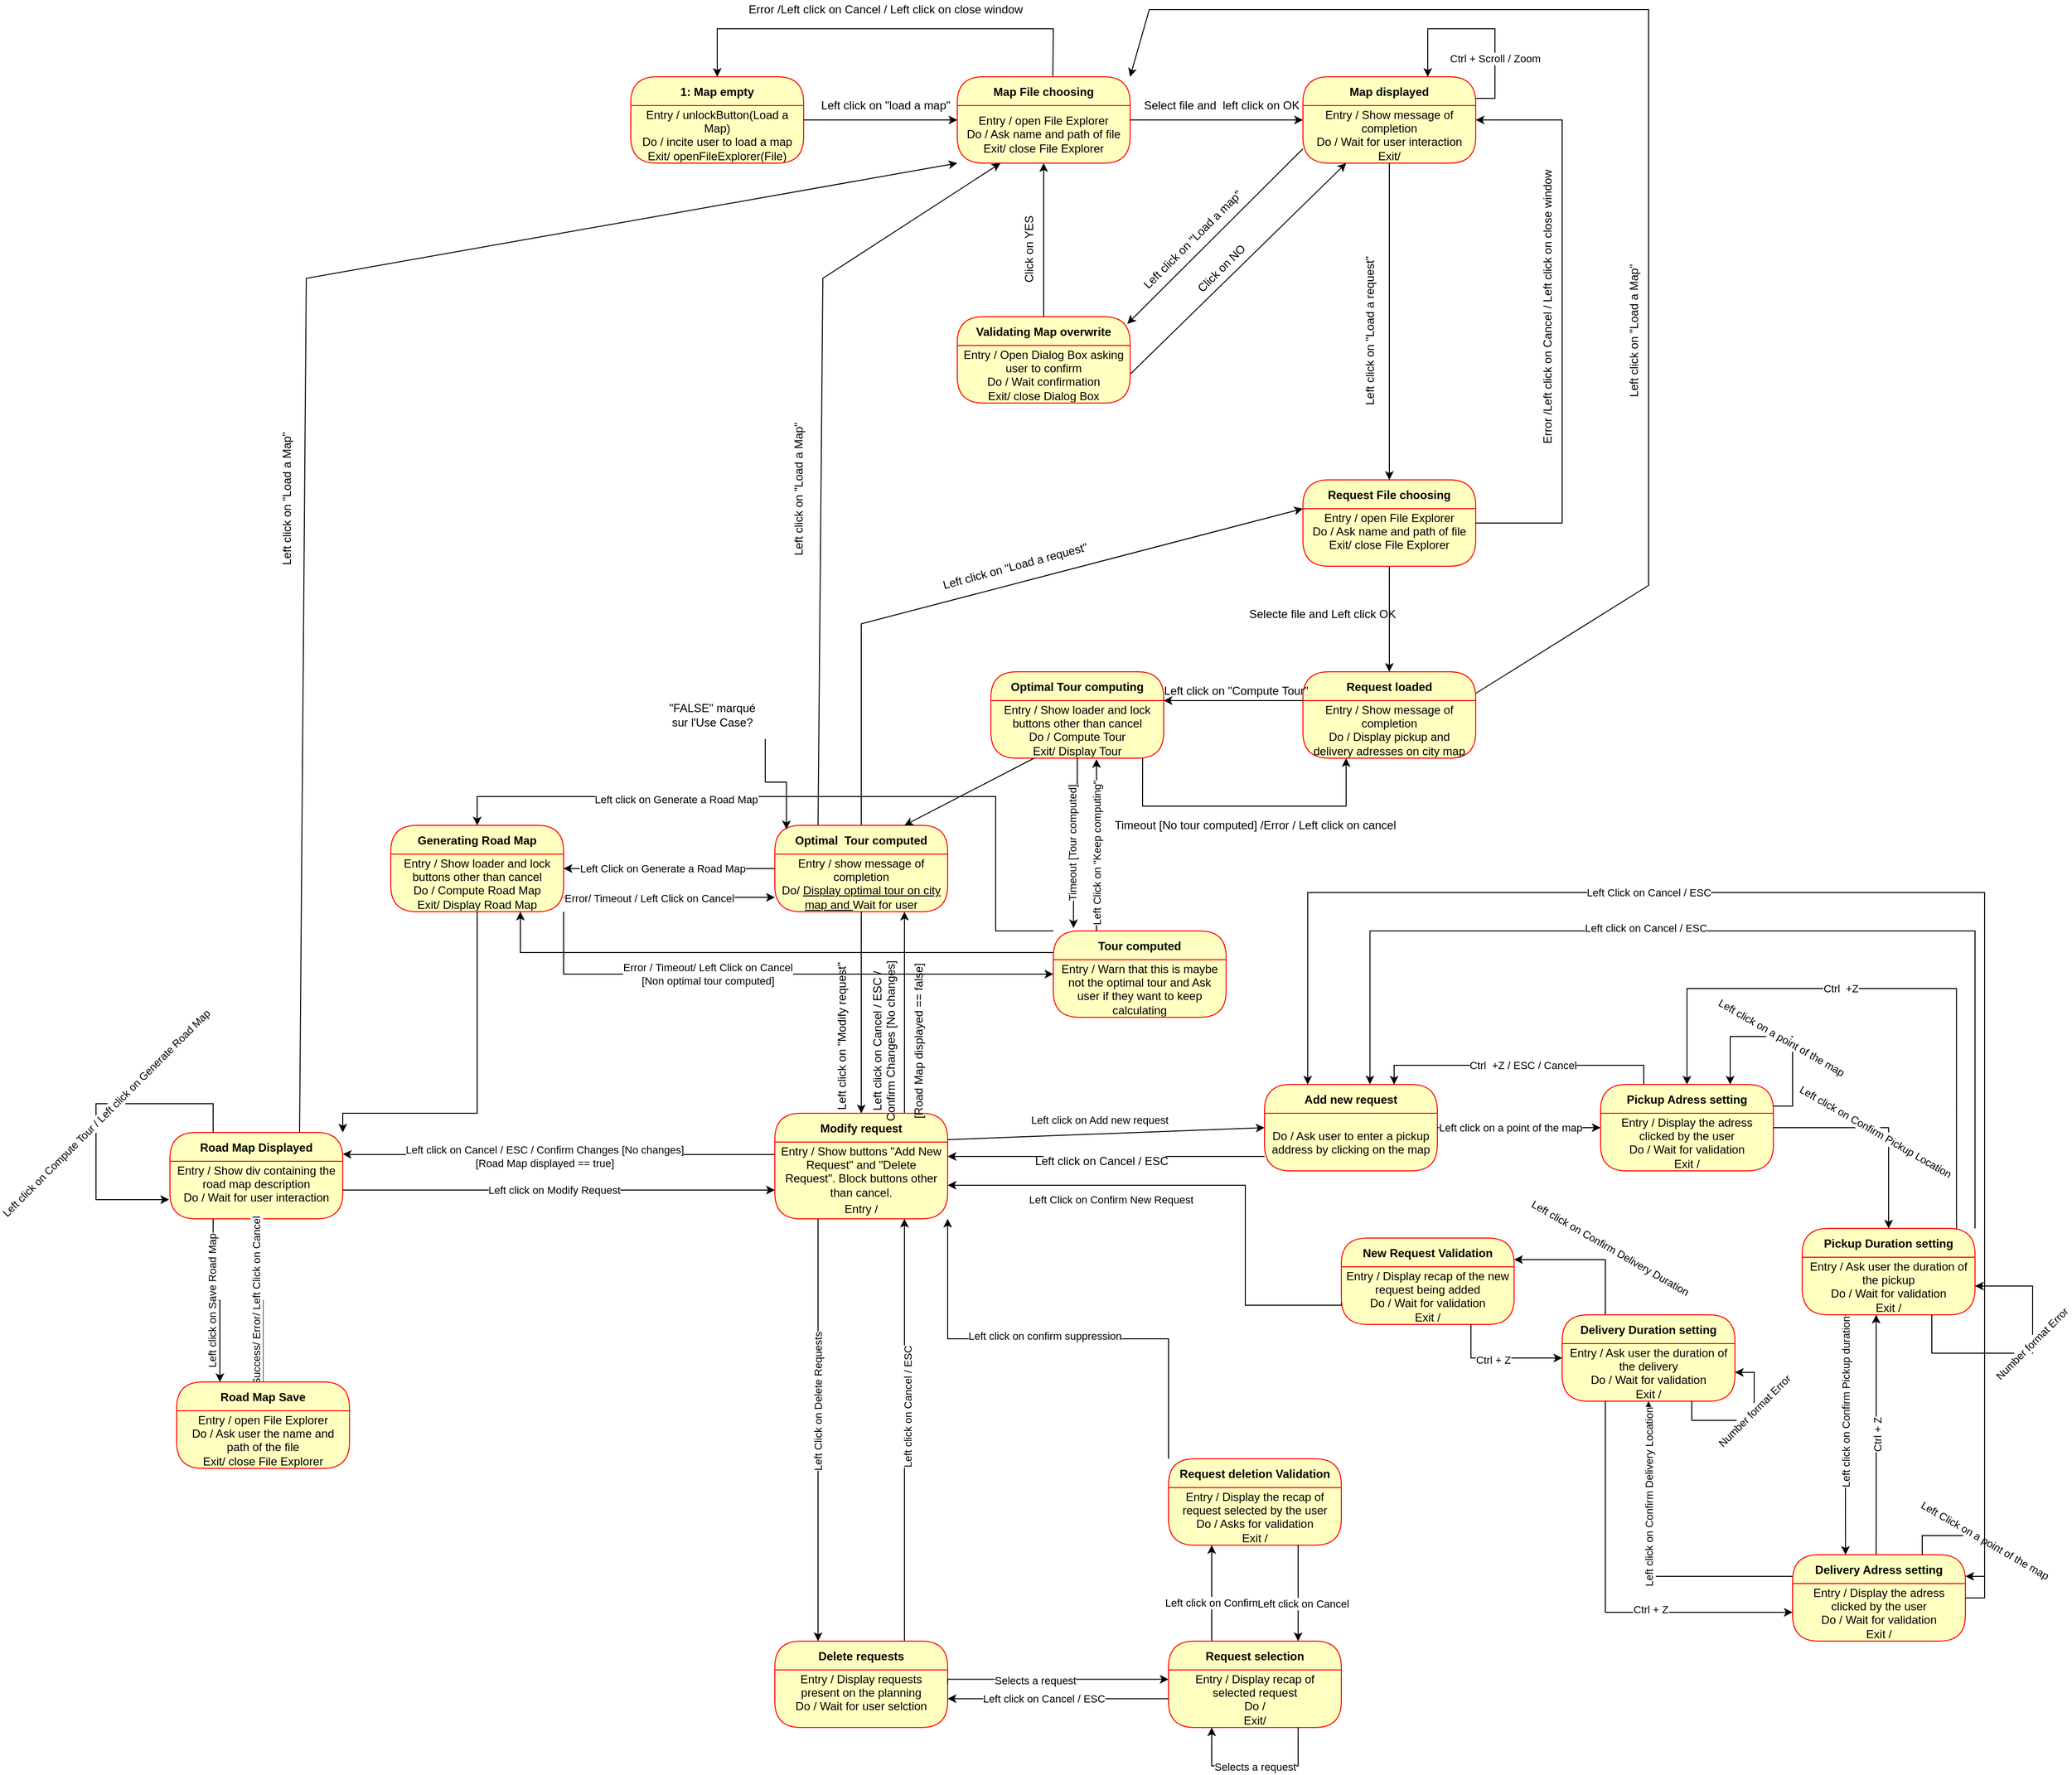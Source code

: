 <mxfile version="15.5.4" type="github">
  <diagram id="4HAEJHKkx17o9lUjrkPe" name="Page-1">
    <mxGraphModel dx="2011" dy="806" grid="1" gridSize="10" guides="1" tooltips="1" connect="1" arrows="1" fold="1" page="1" pageScale="1" pageWidth="827" pageHeight="1169" math="0" shadow="0">
      <root>
        <mxCell id="0" />
        <mxCell id="1" parent="0" />
        <mxCell id="JQ5LjAgzly_YhfliwwbK-14" value="1: Map empty" style="swimlane;fontStyle=1;align=center;verticalAlign=middle;childLayout=stackLayout;horizontal=1;startSize=30;horizontalStack=0;resizeParent=0;resizeLast=1;container=0;fontColor=#000000;collapsible=0;rounded=1;arcSize=30;strokeColor=#ff0000;fillColor=#ffffc0;swimlaneFillColor=#ffffc0;dropTarget=0;" parent="1" vertex="1">
          <mxGeometry x="60" y="110" width="180" height="90" as="geometry" />
        </mxCell>
        <mxCell id="JQ5LjAgzly_YhfliwwbK-15" value="&lt;div&gt;Entry / unlockButton(Load a Map)&lt;br&gt;&lt;/div&gt;&lt;div&gt;Do / incite user to load a map&lt;br&gt;&lt;/div&gt;&lt;div&gt;Exit/ openFileExplorer(File)&lt;/div&gt;&lt;div&gt;&lt;br&gt;&lt;/div&gt;&lt;div&gt;&lt;br&gt;&lt;/div&gt;&lt;div&gt;&lt;br&gt;&lt;/div&gt;" style="text;html=1;strokeColor=none;fillColor=none;align=center;verticalAlign=middle;spacingLeft=4;spacingRight=4;whiteSpace=wrap;overflow=hidden;rotatable=0;fontColor=#000000;" parent="JQ5LjAgzly_YhfliwwbK-14" vertex="1">
          <mxGeometry y="30" width="180" height="60" as="geometry" />
        </mxCell>
        <mxCell id="JQ5LjAgzly_YhfliwwbK-26" value="&lt;div&gt;Entry / unlockButton(Load a Map)&lt;br&gt;&lt;/div&gt;&lt;div&gt;Do / incite user to load a map&lt;br&gt;&lt;/div&gt;&lt;div&gt;Exit/ openFileExplorer()&lt;/div&gt;&lt;div&gt;&lt;br&gt;&lt;/div&gt;&lt;div&gt;&lt;br&gt;&lt;/div&gt;&lt;div&gt;&lt;br&gt;&lt;/div&gt;" style="text;html=1;strokeColor=none;fillColor=none;align=center;verticalAlign=middle;spacingLeft=4;spacingRight=4;whiteSpace=wrap;overflow=hidden;rotatable=0;fontColor=#000000;" parent="JQ5LjAgzly_YhfliwwbK-14" vertex="1">
          <mxGeometry y="90" width="180" as="geometry" />
        </mxCell>
        <mxCell id="JQ5LjAgzly_YhfliwwbK-21" value="Map File choosing" style="swimlane;fontStyle=1;align=center;verticalAlign=middle;childLayout=stackLayout;horizontal=1;startSize=30;horizontalStack=0;resizeParent=0;resizeLast=1;container=0;fontColor=#000000;collapsible=0;rounded=1;arcSize=30;strokeColor=#ff0000;fillColor=#ffffc0;swimlaneFillColor=#ffffc0;dropTarget=0;" parent="1" vertex="1">
          <mxGeometry x="400" y="110" width="180" height="90" as="geometry" />
        </mxCell>
        <mxCell id="JQ5LjAgzly_YhfliwwbK-22" value="&lt;div&gt;Entry / open File Explorer&lt;br&gt;&lt;/div&gt;&lt;div&gt;Do / Ask name and path of file&lt;br&gt;&lt;/div&gt;Exit/ close File Explorer" style="text;html=1;strokeColor=none;fillColor=none;align=center;verticalAlign=middle;spacingLeft=4;spacingRight=4;whiteSpace=wrap;overflow=hidden;rotatable=0;fontColor=#000000;" parent="JQ5LjAgzly_YhfliwwbK-21" vertex="1">
          <mxGeometry y="30" width="180" height="60" as="geometry" />
        </mxCell>
        <mxCell id="JQ5LjAgzly_YhfliwwbK-43" value="&lt;div&gt;Entry /&lt;br&gt;&lt;/div&gt;&lt;div&gt;Do /&lt;/div&gt;&lt;div&gt;Exit/&lt;/div&gt;&lt;div&gt;&lt;br&gt;&lt;/div&gt;&lt;div&gt;&lt;br&gt;&lt;/div&gt;" style="text;html=1;strokeColor=none;fillColor=none;align=center;verticalAlign=middle;spacingLeft=4;spacingRight=4;whiteSpace=wrap;overflow=hidden;rotatable=0;fontColor=#000000;" parent="JQ5LjAgzly_YhfliwwbK-21" vertex="1">
          <mxGeometry y="90" width="180" as="geometry" />
        </mxCell>
        <mxCell id="JQ5LjAgzly_YhfliwwbK-80" style="edgeStyle=none;rounded=0;orthogonalLoop=1;jettySize=auto;html=1;exitX=0;exitY=0.75;exitDx=0;exitDy=0;entryX=0.984;entryY=0.083;entryDx=0;entryDy=0;entryPerimeter=0;" parent="1" source="JQ5LjAgzly_YhfliwwbK-35" target="JQ5LjAgzly_YhfliwwbK-85" edge="1">
          <mxGeometry relative="1" as="geometry">
            <mxPoint x="590" y="280" as="targetPoint" />
            <Array as="points" />
          </mxGeometry>
        </mxCell>
        <mxCell id="JQ5LjAgzly_YhfliwwbK-34" value="Map displayed" style="swimlane;fontStyle=1;align=center;verticalAlign=middle;childLayout=stackLayout;horizontal=1;startSize=30;horizontalStack=0;resizeParent=0;resizeLast=1;container=0;fontColor=#000000;collapsible=0;rounded=1;arcSize=30;strokeColor=#ff0000;fillColor=#ffffc0;swimlaneFillColor=#ffffc0;dropTarget=0;" parent="1" vertex="1">
          <mxGeometry x="760" y="110" width="180" height="90" as="geometry" />
        </mxCell>
        <mxCell id="JQ5LjAgzly_YhfliwwbK-35" value="&lt;div&gt;Entry / Show message of completion&lt;br&gt;&lt;/div&gt;&lt;div&gt;Do / Wait for user interaction&lt;br&gt;&lt;/div&gt;&lt;div&gt;Exit/&lt;/div&gt;&lt;div&gt;&lt;br&gt;&lt;/div&gt;&lt;div&gt;&lt;br&gt;&lt;/div&gt;" style="text;html=1;strokeColor=none;fillColor=none;align=center;verticalAlign=middle;spacingLeft=4;spacingRight=4;whiteSpace=wrap;overflow=hidden;rotatable=0;fontColor=#000000;" parent="JQ5LjAgzly_YhfliwwbK-34" vertex="1">
          <mxGeometry y="30" width="180" height="60" as="geometry" />
        </mxCell>
        <mxCell id="JQ5LjAgzly_YhfliwwbK-36" value="&lt;div&gt;Entry /&lt;br&gt;&lt;/div&gt;&lt;div&gt;Do /&lt;/div&gt;&lt;div&gt;Exit/&lt;/div&gt;&lt;div&gt;&lt;br&gt;&lt;/div&gt;&lt;div&gt;&lt;br&gt;&lt;/div&gt;" style="text;html=1;strokeColor=none;fillColor=none;align=center;verticalAlign=middle;spacingLeft=4;spacingRight=4;whiteSpace=wrap;overflow=hidden;rotatable=0;fontColor=#000000;" parent="JQ5LjAgzly_YhfliwwbK-34" vertex="1">
          <mxGeometry y="90" width="180" as="geometry" />
        </mxCell>
        <mxCell id="JQ5LjAgzly_YhfliwwbK-39" value="" style="endArrow=classic;html=1;rounded=0;exitX=1;exitY=0.25;exitDx=0;exitDy=0;entryX=0;entryY=0.25;entryDx=0;entryDy=0;" parent="1" source="JQ5LjAgzly_YhfliwwbK-15" target="JQ5LjAgzly_YhfliwwbK-22" edge="1">
          <mxGeometry width="50" height="50" relative="1" as="geometry">
            <mxPoint x="420" y="380" as="sourcePoint" />
            <mxPoint x="470" y="330" as="targetPoint" />
          </mxGeometry>
        </mxCell>
        <mxCell id="JQ5LjAgzly_YhfliwwbK-45" value="&lt;div&gt;Left click on &quot;load a map&quot;&lt;/div&gt;" style="text;html=1;align=center;verticalAlign=middle;resizable=0;points=[];autosize=1;strokeColor=none;fillColor=none;" parent="1" vertex="1">
          <mxGeometry x="260" y="130" width="130" height="20" as="geometry" />
        </mxCell>
        <mxCell id="JQ5LjAgzly_YhfliwwbK-113" style="edgeStyle=none;rounded=0;orthogonalLoop=1;jettySize=auto;html=1;exitX=1;exitY=0.25;exitDx=0;exitDy=0;entryX=1;entryY=0;entryDx=0;entryDy=0;" parent="1" source="JQ5LjAgzly_YhfliwwbK-46" target="JQ5LjAgzly_YhfliwwbK-21" edge="1">
          <mxGeometry relative="1" as="geometry">
            <mxPoint x="1320" y="480" as="targetPoint" />
            <Array as="points">
              <mxPoint x="1120" y="640" />
              <mxPoint x="1120" y="40" />
              <mxPoint x="600" y="40" />
            </Array>
          </mxGeometry>
        </mxCell>
        <mxCell id="JQ5LjAgzly_YhfliwwbK-46" value="Request loaded" style="swimlane;fontStyle=1;align=center;verticalAlign=middle;childLayout=stackLayout;horizontal=1;startSize=30;horizontalStack=0;resizeParent=0;resizeLast=1;container=0;fontColor=#000000;collapsible=0;rounded=1;arcSize=30;strokeColor=#ff0000;fillColor=#ffffc0;swimlaneFillColor=#ffffc0;dropTarget=0;" parent="1" vertex="1">
          <mxGeometry x="760" y="730" width="180" height="90" as="geometry" />
        </mxCell>
        <mxCell id="JQ5LjAgzly_YhfliwwbK-47" value="&lt;div&gt;Entry / Show message of completion&lt;br&gt;&lt;/div&gt;&lt;div&gt;Do / Display pickup and delivery adresses on city map and wait for user interaction&lt;br&gt;&lt;/div&gt;&lt;div&gt;Exit/&lt;/div&gt;&lt;div&gt;&lt;br&gt;&lt;/div&gt;&lt;div&gt;&lt;br&gt;&lt;/div&gt;" style="text;html=1;strokeColor=none;fillColor=none;align=center;verticalAlign=middle;spacingLeft=4;spacingRight=4;whiteSpace=wrap;overflow=hidden;rotatable=0;fontColor=#000000;" parent="JQ5LjAgzly_YhfliwwbK-46" vertex="1">
          <mxGeometry y="30" width="180" height="60" as="geometry" />
        </mxCell>
        <mxCell id="JQ5LjAgzly_YhfliwwbK-96" value="&lt;div&gt;Entry /&lt;br&gt;&lt;/div&gt;&lt;div&gt;Do /&lt;/div&gt;&lt;div&gt;Exit/&lt;/div&gt;&lt;div&gt;&lt;br&gt;&lt;/div&gt;&lt;div&gt;&lt;br&gt;&lt;/div&gt;" style="text;html=1;strokeColor=none;fillColor=none;align=center;verticalAlign=middle;spacingLeft=4;spacingRight=4;whiteSpace=wrap;overflow=hidden;rotatable=0;fontColor=#000000;" parent="JQ5LjAgzly_YhfliwwbK-46" vertex="1">
          <mxGeometry y="90" width="180" as="geometry" />
        </mxCell>
        <mxCell id="JQ5LjAgzly_YhfliwwbK-55" style="edgeStyle=none;rounded=0;orthogonalLoop=1;jettySize=auto;html=1;exitX=0;exitY=0;exitDx=0;exitDy=0;entryX=0.5;entryY=0;entryDx=0;entryDy=0;" parent="1" source="JQ5LjAgzly_YhfliwwbK-51" target="JQ5LjAgzly_YhfliwwbK-46" edge="1">
          <mxGeometry relative="1" as="geometry">
            <mxPoint x="610" y="580" as="sourcePoint" />
            <mxPoint x="370" y="575" as="targetPoint" />
          </mxGeometry>
        </mxCell>
        <mxCell id="JQ5LjAgzly_YhfliwwbK-49" value="Request File choosing" style="swimlane;fontStyle=1;align=center;verticalAlign=middle;childLayout=stackLayout;horizontal=1;startSize=30;horizontalStack=0;resizeParent=0;resizeLast=1;container=0;fontColor=#000000;collapsible=0;rounded=1;arcSize=30;strokeColor=#ff0000;fillColor=#ffffc0;swimlaneFillColor=#ffffc0;dropTarget=0;" parent="1" vertex="1">
          <mxGeometry x="760" y="530" width="180" height="90" as="geometry" />
        </mxCell>
        <mxCell id="JQ5LjAgzly_YhfliwwbK-50" value="&lt;div&gt;Entry / open File Explorer&lt;br&gt;&lt;/div&gt;&lt;div&gt;Do / Ask name and path of file&lt;br&gt;&lt;/div&gt;&lt;div&gt;Exit/ close File Explorer&lt;br&gt;&lt;/div&gt;&lt;div&gt;&lt;br&gt;&lt;/div&gt;&lt;div&gt;&lt;br&gt;&lt;/div&gt;" style="text;html=1;strokeColor=none;fillColor=none;align=center;verticalAlign=middle;spacingLeft=4;spacingRight=4;whiteSpace=wrap;overflow=hidden;rotatable=0;fontColor=#000000;" parent="JQ5LjAgzly_YhfliwwbK-49" vertex="1">
          <mxGeometry y="30" width="180" height="60" as="geometry" />
        </mxCell>
        <mxCell id="JQ5LjAgzly_YhfliwwbK-51" value="&lt;div&gt;Entry /&lt;br&gt;&lt;/div&gt;&lt;div&gt;Do /&lt;/div&gt;&lt;div&gt;Exit/&lt;/div&gt;&lt;div&gt;&lt;br&gt;&lt;/div&gt;&lt;div&gt;&lt;br&gt;&lt;/div&gt;" style="text;html=1;strokeColor=none;fillColor=none;align=center;verticalAlign=middle;spacingLeft=4;spacingRight=4;whiteSpace=wrap;overflow=hidden;rotatable=0;fontColor=#000000;" parent="JQ5LjAgzly_YhfliwwbK-49" vertex="1">
          <mxGeometry y="90" width="180" as="geometry" />
        </mxCell>
        <mxCell id="JQ5LjAgzly_YhfliwwbK-52" value="" style="endArrow=classic;html=1;rounded=0;exitX=0.5;exitY=1;exitDx=0;exitDy=0;entryX=0.5;entryY=0;entryDx=0;entryDy=0;" parent="1" source="JQ5LjAgzly_YhfliwwbK-35" target="JQ5LjAgzly_YhfliwwbK-49" edge="1">
          <mxGeometry width="50" height="50" relative="1" as="geometry">
            <mxPoint x="670" y="510" as="sourcePoint" />
            <mxPoint x="850" y="360" as="targetPoint" />
          </mxGeometry>
        </mxCell>
        <mxCell id="JQ5LjAgzly_YhfliwwbK-53" value="&lt;div&gt;Left click on &quot;Load a request&quot;&lt;/div&gt;" style="text;html=1;align=center;verticalAlign=middle;resizable=0;points=[];autosize=1;strokeColor=none;fillColor=none;rotation=-90;" parent="1" vertex="1">
          <mxGeometry x="760" y="365" width="140" height="20" as="geometry" />
        </mxCell>
        <mxCell id="JQ5LjAgzly_YhfliwwbK-56" value="Selecte file and Left click OK" style="text;html=1;align=center;verticalAlign=middle;resizable=0;points=[];autosize=1;strokeColor=none;fillColor=none;" parent="1" vertex="1">
          <mxGeometry x="710" y="660" width="140" height="20" as="geometry" />
        </mxCell>
        <mxCell id="JQ5LjAgzly_YhfliwwbK-59" style="edgeStyle=none;rounded=0;orthogonalLoop=1;jettySize=auto;html=1;entryX=0.5;entryY=0;entryDx=0;entryDy=0;exitX=0.553;exitY=-0.009;exitDx=0;exitDy=0;exitPerimeter=0;" parent="1" source="JQ5LjAgzly_YhfliwwbK-21" target="JQ5LjAgzly_YhfliwwbK-14" edge="1">
          <mxGeometry relative="1" as="geometry">
            <Array as="points">
              <mxPoint x="500" y="60" />
              <mxPoint x="150" y="60" />
            </Array>
          </mxGeometry>
        </mxCell>
        <mxCell id="JQ5LjAgzly_YhfliwwbK-61" value="" style="endArrow=classic;html=1;rounded=0;exitX=1;exitY=0.25;exitDx=0;exitDy=0;entryX=1;entryY=0.25;entryDx=0;entryDy=0;" parent="1" source="JQ5LjAgzly_YhfliwwbK-50" target="JQ5LjAgzly_YhfliwwbK-35" edge="1">
          <mxGeometry width="50" height="50" relative="1" as="geometry">
            <mxPoint x="890" y="570" as="sourcePoint" />
            <mxPoint x="940" y="520" as="targetPoint" />
            <Array as="points">
              <mxPoint x="1030" y="575" />
              <mxPoint x="1030" y="155" />
            </Array>
          </mxGeometry>
        </mxCell>
        <mxCell id="JQ5LjAgzly_YhfliwwbK-62" value="&lt;div&gt;Error /Left click on Cancel / Left click on close window&lt;/div&gt;" style="text;html=1;align=center;verticalAlign=middle;resizable=0;points=[];autosize=1;strokeColor=none;fillColor=none;rotation=-90;" parent="1" vertex="1">
          <mxGeometry x="890" y="340" width="250" height="20" as="geometry" />
        </mxCell>
        <mxCell id="JQ5LjAgzly_YhfliwwbK-67" style="edgeStyle=none;rounded=0;orthogonalLoop=1;jettySize=auto;html=1;exitX=0.878;exitY=0;exitDx=0;exitDy=0;entryX=0.25;entryY=1;entryDx=0;entryDy=0;exitPerimeter=0;" parent="1" source="fyJ312_Pe7kK_eJM8lBI-5" target="JQ5LjAgzly_YhfliwwbK-47" edge="1">
          <mxGeometry relative="1" as="geometry">
            <mxPoint x="880" y="835" as="targetPoint" />
            <Array as="points">
              <mxPoint x="593" y="870" />
              <mxPoint x="805" y="870" />
            </Array>
          </mxGeometry>
        </mxCell>
        <mxCell id="JQ5LjAgzly_YhfliwwbK-64" value="Optimal Tour computing" style="swimlane;fontStyle=1;align=center;verticalAlign=middle;childLayout=stackLayout;horizontal=1;startSize=30;horizontalStack=0;resizeParent=0;resizeLast=1;container=0;fontColor=#000000;collapsible=0;rounded=1;arcSize=30;strokeColor=#ff0000;fillColor=#ffffc0;swimlaneFillColor=#ffffc0;dropTarget=0;" parent="1" vertex="1">
          <mxGeometry x="435" y="730" width="180" height="90" as="geometry" />
        </mxCell>
        <mxCell id="JQ5LjAgzly_YhfliwwbK-65" value="&lt;div&gt;Entry / Show loader and lock buttons other than cancel&lt;br&gt;&lt;/div&gt;&lt;div&gt;Do / Compute Tour&lt;br&gt;&lt;/div&gt;&lt;div&gt;Exit/ Display Tour&lt;br&gt;&lt;/div&gt;&lt;div&gt;&lt;br&gt;&lt;/div&gt;&lt;div&gt;&lt;br&gt;&lt;br&gt;&lt;/div&gt;" style="text;html=1;strokeColor=none;fillColor=none;align=center;verticalAlign=middle;spacingLeft=4;spacingRight=4;whiteSpace=wrap;overflow=hidden;rotatable=0;fontColor=#000000;" parent="JQ5LjAgzly_YhfliwwbK-64" vertex="1">
          <mxGeometry y="30" width="180" height="60" as="geometry" />
        </mxCell>
        <mxCell id="fyJ312_Pe7kK_eJM8lBI-5" value="&lt;div&gt;Entry / Show loader and lock buttons other than cancel&lt;br&gt;&lt;/div&gt;&lt;div&gt;Do / Compute Tour&lt;br&gt;&lt;/div&gt;&lt;div&gt;Exit/ Display Tour&lt;br&gt;&lt;/div&gt;&lt;div&gt;&lt;br&gt;&lt;/div&gt;&lt;div&gt;&lt;br&gt;&lt;br&gt;&lt;/div&gt;" style="text;html=1;strokeColor=none;fillColor=none;align=center;verticalAlign=middle;spacingLeft=4;spacingRight=4;whiteSpace=wrap;overflow=hidden;rotatable=0;fontColor=#000000;" parent="JQ5LjAgzly_YhfliwwbK-64" vertex="1">
          <mxGeometry y="90" width="180" as="geometry" />
        </mxCell>
        <mxCell id="JQ5LjAgzly_YhfliwwbK-66" value="" style="endArrow=classic;html=1;rounded=0;exitX=0;exitY=0;exitDx=0;exitDy=0;entryX=1;entryY=0;entryDx=0;entryDy=0;" parent="1" source="JQ5LjAgzly_YhfliwwbK-47" target="JQ5LjAgzly_YhfliwwbK-65" edge="1">
          <mxGeometry width="50" height="50" relative="1" as="geometry">
            <mxPoint x="620" y="710" as="sourcePoint" />
            <mxPoint x="670" y="660" as="targetPoint" />
            <Array as="points" />
          </mxGeometry>
        </mxCell>
        <mxCell id="JQ5LjAgzly_YhfliwwbK-68" value="Timeout [No tour computed] /Error / Left click on cancel" style="text;html=1;align=center;verticalAlign=middle;resizable=0;points=[];autosize=1;strokeColor=none;fillColor=none;rotation=0;" parent="1" vertex="1">
          <mxGeometry x="580" y="880" width="260" height="20" as="geometry" />
        </mxCell>
        <mxCell id="JQ5LjAgzly_YhfliwwbK-107" style="edgeStyle=none;rounded=0;orthogonalLoop=1;jettySize=auto;html=1;entryX=0.25;entryY=1;entryDx=0;entryDy=0;exitX=0.25;exitY=0;exitDx=0;exitDy=0;" parent="1" source="JQ5LjAgzly_YhfliwwbK-69" target="JQ5LjAgzly_YhfliwwbK-21" edge="1">
          <mxGeometry relative="1" as="geometry">
            <mxPoint x="50" y="580" as="sourcePoint" />
            <Array as="points">
              <mxPoint x="260" y="320" />
            </Array>
          </mxGeometry>
        </mxCell>
        <mxCell id="JQ5LjAgzly_YhfliwwbK-122" style="edgeStyle=none;rounded=0;orthogonalLoop=1;jettySize=auto;html=1;exitX=0.5;exitY=0;exitDx=0;exitDy=0;entryX=0;entryY=0;entryDx=0;entryDy=0;" parent="1" source="JQ5LjAgzly_YhfliwwbK-69" target="JQ5LjAgzly_YhfliwwbK-50" edge="1">
          <mxGeometry relative="1" as="geometry">
            <Array as="points">
              <mxPoint x="300" y="680" />
            </Array>
          </mxGeometry>
        </mxCell>
        <mxCell id="JQ5LjAgzly_YhfliwwbK-69" value="Optimal  Tour computed " style="swimlane;fontStyle=1;align=center;verticalAlign=middle;childLayout=stackLayout;horizontal=1;startSize=30;horizontalStack=0;resizeParent=0;resizeLast=1;container=0;fontColor=#000000;collapsible=0;rounded=1;arcSize=30;strokeColor=#ff0000;fillColor=#ffffc0;swimlaneFillColor=#ffffc0;dropTarget=0;" parent="1" vertex="1">
          <mxGeometry x="210" y="890" width="180" height="90" as="geometry" />
        </mxCell>
        <mxCell id="JQ5LjAgzly_YhfliwwbK-70" value="&lt;div&gt;Entry / show message of completion&lt;br&gt;&lt;/div&gt;&lt;div&gt;Do/ &lt;u&gt;Display optimal tour on city map and &lt;/u&gt;Wait for user interaction&lt;/div&gt;&lt;div&gt;Exit/ &lt;br&gt;&lt;/div&gt;" style="text;html=1;strokeColor=none;fillColor=none;align=center;verticalAlign=middle;spacingLeft=4;spacingRight=4;whiteSpace=wrap;overflow=hidden;rotatable=0;fontColor=#000000;" parent="JQ5LjAgzly_YhfliwwbK-69" vertex="1">
          <mxGeometry y="30" width="180" height="60" as="geometry" />
        </mxCell>
        <mxCell id="JQ5LjAgzly_YhfliwwbK-71" value="&lt;div&gt;Entry /&lt;br&gt;&lt;/div&gt;&lt;div&gt;Do /&lt;/div&gt;&lt;div&gt;Exit/&lt;/div&gt;&lt;div&gt;&lt;br&gt;&lt;/div&gt;&lt;div&gt;&lt;br&gt;&lt;/div&gt;" style="text;html=1;strokeColor=none;fillColor=none;align=center;verticalAlign=middle;spacingLeft=4;spacingRight=4;whiteSpace=wrap;overflow=hidden;rotatable=0;fontColor=#000000;" parent="JQ5LjAgzly_YhfliwwbK-69" vertex="1">
          <mxGeometry y="90" width="180" as="geometry" />
        </mxCell>
        <mxCell id="JQ5LjAgzly_YhfliwwbK-76" value="Left click on &quot;Compute Tour&quot;" style="text;html=1;align=center;verticalAlign=middle;resizable=0;points=[];autosize=1;strokeColor=none;fillColor=none;rotation=0;" parent="1" vertex="1">
          <mxGeometry x="620" y="740" width="140" height="20" as="geometry" />
        </mxCell>
        <mxCell id="JQ5LjAgzly_YhfliwwbK-77" style="edgeStyle=none;rounded=0;orthogonalLoop=1;jettySize=auto;html=1;exitX=0.25;exitY=1;exitDx=0;exitDy=0;entryX=0.75;entryY=0;entryDx=0;entryDy=0;" parent="1" source="JQ5LjAgzly_YhfliwwbK-65" target="JQ5LjAgzly_YhfliwwbK-69" edge="1">
          <mxGeometry relative="1" as="geometry" />
        </mxCell>
        <mxCell id="JQ5LjAgzly_YhfliwwbK-78" style="edgeStyle=none;rounded=0;orthogonalLoop=1;jettySize=auto;html=1;exitX=1;exitY=0.25;exitDx=0;exitDy=0;entryX=0;entryY=0.25;entryDx=0;entryDy=0;" parent="1" source="JQ5LjAgzly_YhfliwwbK-22" target="JQ5LjAgzly_YhfliwwbK-35" edge="1">
          <mxGeometry relative="1" as="geometry" />
        </mxCell>
        <mxCell id="JQ5LjAgzly_YhfliwwbK-79" value="Select file and&amp;nbsp; left click on OK" style="text;html=1;align=center;verticalAlign=middle;resizable=0;points=[];autosize=1;strokeColor=none;fillColor=none;" parent="1" vertex="1">
          <mxGeometry x="600" y="130" width="150" height="20" as="geometry" />
        </mxCell>
        <mxCell id="JQ5LjAgzly_YhfliwwbK-81" value="Left click on &quot;Load a map&quot;" style="text;html=1;align=center;verticalAlign=middle;resizable=0;points=[];autosize=1;strokeColor=none;fillColor=none;rotation=-45;" parent="1" vertex="1">
          <mxGeometry x="580" y="270" width="130" height="20" as="geometry" />
        </mxCell>
        <mxCell id="JQ5LjAgzly_YhfliwwbK-90" style="edgeStyle=none;rounded=0;orthogonalLoop=1;jettySize=auto;html=1;exitX=0.5;exitY=0;exitDx=0;exitDy=0;" parent="1" source="JQ5LjAgzly_YhfliwwbK-85" target="JQ5LjAgzly_YhfliwwbK-22" edge="1">
          <mxGeometry relative="1" as="geometry" />
        </mxCell>
        <mxCell id="JQ5LjAgzly_YhfliwwbK-92" style="edgeStyle=none;rounded=0;orthogonalLoop=1;jettySize=auto;html=1;exitX=1;exitY=0.5;exitDx=0;exitDy=0;entryX=0.25;entryY=1;entryDx=0;entryDy=0;" parent="1" source="JQ5LjAgzly_YhfliwwbK-86" target="JQ5LjAgzly_YhfliwwbK-35" edge="1">
          <mxGeometry relative="1" as="geometry" />
        </mxCell>
        <mxCell id="JQ5LjAgzly_YhfliwwbK-85" value="Validating Map overwrite" style="swimlane;fontStyle=1;align=center;verticalAlign=middle;childLayout=stackLayout;horizontal=1;startSize=30;horizontalStack=0;resizeParent=0;resizeLast=1;container=0;fontColor=#000000;collapsible=0;rounded=1;arcSize=30;strokeColor=#ff0000;fillColor=#ffffc0;swimlaneFillColor=#ffffc0;dropTarget=0;" parent="1" vertex="1">
          <mxGeometry x="400" y="360" width="180" height="90" as="geometry" />
        </mxCell>
        <mxCell id="JQ5LjAgzly_YhfliwwbK-86" value="&lt;div&gt;Entry / Open Dialog Box asking user to confirm&lt;br&gt;&lt;/div&gt;&lt;div&gt;Do / Wait confirmation&lt;br&gt;&lt;/div&gt;&lt;div&gt;Exit/ close Dialog Box&lt;br&gt;&lt;/div&gt;&lt;div&gt;&lt;br&gt;&lt;/div&gt;&lt;div&gt;&lt;br&gt;&lt;/div&gt;" style="text;html=1;strokeColor=none;fillColor=none;align=center;verticalAlign=middle;spacingLeft=4;spacingRight=4;whiteSpace=wrap;overflow=hidden;rotatable=0;fontColor=#000000;" parent="JQ5LjAgzly_YhfliwwbK-85" vertex="1">
          <mxGeometry y="30" width="180" height="60" as="geometry" />
        </mxCell>
        <mxCell id="JQ5LjAgzly_YhfliwwbK-87" value="&lt;div&gt;Entry /&lt;br&gt;&lt;/div&gt;&lt;div&gt;Do /&lt;/div&gt;&lt;div&gt;Exit/&lt;/div&gt;&lt;div&gt;&lt;br&gt;&lt;/div&gt;&lt;div&gt;&lt;br&gt;&lt;/div&gt;" style="text;html=1;strokeColor=none;fillColor=none;align=center;verticalAlign=middle;spacingLeft=4;spacingRight=4;whiteSpace=wrap;overflow=hidden;rotatable=0;fontColor=#000000;" parent="JQ5LjAgzly_YhfliwwbK-85" vertex="1">
          <mxGeometry y="90" width="180" as="geometry" />
        </mxCell>
        <mxCell id="JQ5LjAgzly_YhfliwwbK-91" value="Click on YES" style="text;html=1;align=center;verticalAlign=middle;resizable=0;points=[];autosize=1;strokeColor=none;fillColor=none;rotation=-90;" parent="1" vertex="1">
          <mxGeometry x="440" y="280" width="70" height="20" as="geometry" />
        </mxCell>
        <mxCell id="JQ5LjAgzly_YhfliwwbK-93" value="Click on NO" style="text;html=1;align=center;verticalAlign=middle;resizable=0;points=[];autosize=1;strokeColor=none;fillColor=none;rotation=-45;" parent="1" vertex="1">
          <mxGeometry x="640" y="300" width="70" height="20" as="geometry" />
        </mxCell>
        <mxCell id="JQ5LjAgzly_YhfliwwbK-124" style="edgeStyle=none;rounded=0;orthogonalLoop=1;jettySize=auto;html=1;exitX=0.75;exitY=0;exitDx=0;exitDy=0;entryX=0.75;entryY=1;entryDx=0;entryDy=0;" parent="1" source="JQ5LjAgzly_YhfliwwbK-99" target="JQ5LjAgzly_YhfliwwbK-70" edge="1">
          <mxGeometry relative="1" as="geometry" />
        </mxCell>
        <mxCell id="MJ1CQfhtUu4TsvhuAGM1-44" style="edgeStyle=orthogonalEdgeStyle;rounded=0;orthogonalLoop=1;jettySize=auto;html=1;exitX=0;exitY=0.25;exitDx=0;exitDy=0;entryX=1;entryY=0.25;entryDx=0;entryDy=0;" parent="1" source="JQ5LjAgzly_YhfliwwbK-100" target="MJ1CQfhtUu4TsvhuAGM1-27" edge="1">
          <mxGeometry relative="1" as="geometry">
            <Array as="points">
              <mxPoint x="210" y="1233" />
              <mxPoint x="-230" y="1233" />
            </Array>
            <mxPoint x="-160" y="1170" as="targetPoint" />
          </mxGeometry>
        </mxCell>
        <mxCell id="MJ1CQfhtUu4TsvhuAGM1-45" value="&lt;div&gt;Left click on Cancel / ESC / Confirm Changes [No changes]&lt;br&gt;[Road Map displayed == true]&lt;br&gt;&lt;/div&gt;" style="edgeLabel;html=1;align=center;verticalAlign=middle;resizable=0;points=[];" parent="MJ1CQfhtUu4TsvhuAGM1-44" vertex="1" connectable="0">
          <mxGeometry x="0.245" y="3" relative="1" as="geometry">
            <mxPoint x="39" y="-1" as="offset" />
          </mxGeometry>
        </mxCell>
        <mxCell id="JQ5LjAgzly_YhfliwwbK-99" value="Modify request" style="swimlane;fontStyle=1;align=center;verticalAlign=middle;childLayout=stackLayout;horizontal=1;startSize=30;horizontalStack=0;resizeParent=0;resizeLast=1;container=0;fontColor=#000000;collapsible=0;rounded=1;arcSize=30;strokeColor=#ff0000;fillColor=#ffffc0;swimlaneFillColor=#ffffc0;dropTarget=0;" parent="1" vertex="1">
          <mxGeometry x="210" y="1190" width="180" height="110" as="geometry" />
        </mxCell>
        <mxCell id="JQ5LjAgzly_YhfliwwbK-100" value="&lt;div&gt;Entry / Show buttons &quot;Add New Request&quot; and &quot;Delete Request&quot;. Block buttons other than cancel.&lt;br&gt;&lt;/div&gt;&lt;div&gt;Do / Display planning recap and Wait for user interaction&lt;br&gt;&lt;/div&gt;&lt;div&gt;Exit/ &lt;br&gt;&lt;/div&gt;&lt;div&gt;&lt;br&gt;&lt;/div&gt;&lt;div&gt;&lt;br&gt;&lt;/div&gt;" style="text;html=1;strokeColor=none;fillColor=none;align=center;verticalAlign=middle;spacingLeft=4;spacingRight=4;whiteSpace=wrap;overflow=hidden;rotatable=0;fontColor=#000000;" parent="JQ5LjAgzly_YhfliwwbK-99" vertex="1">
          <mxGeometry y="30" width="180" height="60" as="geometry" />
        </mxCell>
        <mxCell id="JQ5LjAgzly_YhfliwwbK-101" value="&lt;div&gt;Entry /&lt;br&gt;&lt;/div&gt;&lt;div&gt;Do /&lt;/div&gt;&lt;div&gt;Exit/&lt;/div&gt;&lt;div&gt;&lt;br&gt;&lt;/div&gt;&lt;div&gt;&lt;br&gt;&lt;/div&gt;" style="text;html=1;strokeColor=none;fillColor=none;align=center;verticalAlign=middle;spacingLeft=4;spacingRight=4;whiteSpace=wrap;overflow=hidden;rotatable=0;fontColor=#000000;" parent="JQ5LjAgzly_YhfliwwbK-99" vertex="1">
          <mxGeometry y="90" width="180" height="20" as="geometry" />
        </mxCell>
        <mxCell id="JQ5LjAgzly_YhfliwwbK-108" value="Left click on &quot;Load a Map&quot;" style="text;html=1;align=center;verticalAlign=middle;resizable=0;points=[];autosize=1;strokeColor=none;fillColor=none;rotation=-90;" parent="1" vertex="1">
          <mxGeometry x="170" y="530" width="130" height="20" as="geometry" />
        </mxCell>
        <mxCell id="JQ5LjAgzly_YhfliwwbK-114" value="Left click on &quot;Load a Map&quot;" style="text;html=1;align=center;verticalAlign=middle;resizable=0;points=[];autosize=1;strokeColor=none;fillColor=none;rotation=-90;" parent="1" vertex="1">
          <mxGeometry x="1040" y="365" width="130" height="20" as="geometry" />
        </mxCell>
        <mxCell id="JQ5LjAgzly_YhfliwwbK-120" style="edgeStyle=none;rounded=0;orthogonalLoop=1;jettySize=auto;html=1;exitX=0;exitY=0;exitDx=0;exitDy=0;entryX=0.5;entryY=0;entryDx=0;entryDy=0;" parent="1" source="JQ5LjAgzly_YhfliwwbK-71" target="JQ5LjAgzly_YhfliwwbK-99" edge="1">
          <mxGeometry relative="1" as="geometry" />
        </mxCell>
        <mxCell id="JQ5LjAgzly_YhfliwwbK-121" value="Left click on &quot;Modify request&quot;" style="text;html=1;align=center;verticalAlign=middle;resizable=0;points=[];autosize=1;strokeColor=none;fillColor=none;rotation=-90;" parent="1" vertex="1">
          <mxGeometry x="210" y="1100" width="140" height="20" as="geometry" />
        </mxCell>
        <mxCell id="JQ5LjAgzly_YhfliwwbK-123" value="&lt;div&gt;Left click on &quot;Load a request&quot;&lt;/div&gt;" style="text;html=1;align=center;verticalAlign=middle;resizable=0;points=[];autosize=1;strokeColor=none;fillColor=none;rotation=-15;" parent="1" vertex="1">
          <mxGeometry x="390" y="610" width="140" height="20" as="geometry" />
        </mxCell>
        <mxCell id="JQ5LjAgzly_YhfliwwbK-125" value="&lt;div&gt;Left click on Cancel / ESC /&lt;br&gt;&lt;/div&gt;&lt;div&gt;Confirm Changes [No changes]&lt;/div&gt;&lt;div&gt;&lt;br&gt;&lt;/div&gt;&lt;div&gt;[Road Map displayed == false]&lt;br&gt;&lt;/div&gt;" style="text;html=1;align=center;verticalAlign=middle;resizable=0;points=[];autosize=1;strokeColor=none;fillColor=none;rotation=-90;" parent="1" vertex="1">
          <mxGeometry x="263" y="1085" width="150" height="60" as="geometry" />
        </mxCell>
        <mxCell id="JQ5LjAgzly_YhfliwwbK-127" value="Add new request" style="swimlane;fontStyle=1;align=center;verticalAlign=middle;childLayout=stackLayout;horizontal=1;startSize=30;horizontalStack=0;resizeParent=0;resizeLast=1;container=0;fontColor=#000000;collapsible=0;rounded=1;arcSize=30;strokeColor=#ff0000;fillColor=#ffffc0;swimlaneFillColor=#ffffc0;dropTarget=0;" parent="1" vertex="1">
          <mxGeometry x="720" y="1160" width="180" height="90" as="geometry" />
        </mxCell>
        <mxCell id="JQ5LjAgzly_YhfliwwbK-128" value="&lt;div&gt;&lt;br&gt;&lt;/div&gt;&lt;div&gt;Do / Ask user to enter a pickup address by clicking on the map&lt;br&gt;&lt;/div&gt;&lt;div&gt;&lt;br&gt;&lt;/div&gt;&lt;div&gt;&lt;br&gt;&lt;/div&gt;&lt;div&gt;&lt;br&gt;&lt;/div&gt;" style="text;html=1;strokeColor=none;fillColor=none;align=center;verticalAlign=middle;spacingLeft=4;spacingRight=4;whiteSpace=wrap;overflow=hidden;rotatable=0;fontColor=#000000;" parent="JQ5LjAgzly_YhfliwwbK-127" vertex="1">
          <mxGeometry y="30" width="180" height="60" as="geometry" />
        </mxCell>
        <mxCell id="JQ5LjAgzly_YhfliwwbK-129" value="&lt;div&gt;Entry /&lt;br&gt;&lt;/div&gt;&lt;div&gt;Do /&lt;/div&gt;&lt;div&gt;Exit/&lt;/div&gt;&lt;div&gt;&lt;br&gt;&lt;/div&gt;&lt;div&gt;&lt;br&gt;&lt;/div&gt;" style="text;html=1;strokeColor=none;fillColor=none;align=center;verticalAlign=middle;spacingLeft=4;spacingRight=4;whiteSpace=wrap;overflow=hidden;rotatable=0;fontColor=#000000;" parent="JQ5LjAgzly_YhfliwwbK-127" vertex="1">
          <mxGeometry y="90" width="180" as="geometry" />
        </mxCell>
        <mxCell id="JQ5LjAgzly_YhfliwwbK-130" style="edgeStyle=none;rounded=0;orthogonalLoop=1;jettySize=auto;html=1;exitX=1;exitY=0.25;exitDx=0;exitDy=0;entryX=0;entryY=0.25;entryDx=0;entryDy=0;" parent="1" source="JQ5LjAgzly_YhfliwwbK-99" target="JQ5LjAgzly_YhfliwwbK-128" edge="1">
          <mxGeometry relative="1" as="geometry" />
        </mxCell>
        <mxCell id="JQ5LjAgzly_YhfliwwbK-135" value="Left click on Add new request" style="edgeLabel;html=1;align=center;verticalAlign=middle;resizable=0;points=[];" parent="JQ5LjAgzly_YhfliwwbK-130" vertex="1" connectable="0">
          <mxGeometry x="-0.089" y="-1" relative="1" as="geometry">
            <mxPoint x="7" y="-16" as="offset" />
          </mxGeometry>
        </mxCell>
        <mxCell id="JQ5LjAgzly_YhfliwwbK-131" style="edgeStyle=none;rounded=0;orthogonalLoop=1;jettySize=auto;html=1;entryX=1;entryY=0.25;entryDx=0;entryDy=0;startArrow=none;" parent="1" target="JQ5LjAgzly_YhfliwwbK-100" edge="1">
          <mxGeometry relative="1" as="geometry">
            <mxPoint x="490" y="1235" as="sourcePoint" />
          </mxGeometry>
        </mxCell>
        <mxCell id="JQ5LjAgzly_YhfliwwbK-132" value="Left click on Cancel / ESC" style="text;html=1;align=center;verticalAlign=middle;resizable=0;points=[];autosize=1;strokeColor=none;fillColor=none;rotation=0;" parent="1" vertex="1">
          <mxGeometry x="485" y="1230" width="130" height="20" as="geometry" />
        </mxCell>
        <mxCell id="JQ5LjAgzly_YhfliwwbK-134" value="" style="edgeStyle=none;rounded=0;orthogonalLoop=1;jettySize=auto;html=1;exitX=0;exitY=0.75;exitDx=0;exitDy=0;endArrow=none;entryX=1.014;entryY=0.25;entryDx=0;entryDy=0;entryPerimeter=0;" parent="1" source="JQ5LjAgzly_YhfliwwbK-128" target="JQ5LjAgzly_YhfliwwbK-132" edge="1">
          <mxGeometry relative="1" as="geometry">
            <mxPoint x="650" y="1225" as="sourcePoint" />
            <mxPoint x="620" y="1240" as="targetPoint" />
            <Array as="points" />
          </mxGeometry>
        </mxCell>
        <mxCell id="JQ5LjAgzly_YhfliwwbK-144" style="edgeStyle=none;rounded=0;orthogonalLoop=1;jettySize=auto;html=1;exitX=0.75;exitY=0;exitDx=0;exitDy=0;entryX=0.75;entryY=1;entryDx=0;entryDy=0;" parent="1" source="JQ5LjAgzly_YhfliwwbK-139" target="JQ5LjAgzly_YhfliwwbK-101" edge="1">
          <mxGeometry relative="1" as="geometry" />
        </mxCell>
        <mxCell id="JQ5LjAgzly_YhfliwwbK-145" value="&lt;div&gt;Left click on Cancel / ESC&lt;br&gt;&lt;/div&gt;" style="edgeLabel;html=1;align=center;verticalAlign=middle;resizable=0;points=[];rotation=-90;" parent="JQ5LjAgzly_YhfliwwbK-144" vertex="1" connectable="0">
          <mxGeometry x="0.236" y="-3" relative="1" as="geometry">
            <mxPoint y="28" as="offset" />
          </mxGeometry>
        </mxCell>
        <mxCell id="JQ5LjAgzly_YhfliwwbK-139" value="Delete requests" style="swimlane;fontStyle=1;align=center;verticalAlign=middle;childLayout=stackLayout;horizontal=1;startSize=30;horizontalStack=0;resizeParent=0;resizeLast=1;container=0;fontColor=#000000;collapsible=0;rounded=1;arcSize=30;strokeColor=#ff0000;fillColor=#ffffc0;swimlaneFillColor=#ffffc0;dropTarget=0;" parent="1" vertex="1">
          <mxGeometry x="210" y="1740" width="180" height="90" as="geometry" />
        </mxCell>
        <mxCell id="JQ5LjAgzly_YhfliwwbK-140" value="&lt;div&gt;Entry / Display requests present on the planning&lt;br&gt;&lt;/div&gt;&lt;div&gt;Do / Wait for user selction&lt;br&gt;&lt;/div&gt;&lt;div&gt;&lt;br&gt;&lt;/div&gt;&lt;div&gt;&lt;br&gt;&lt;/div&gt;&lt;div&gt;&lt;br&gt;&lt;/div&gt;" style="text;html=1;strokeColor=none;fillColor=none;align=center;verticalAlign=middle;spacingLeft=4;spacingRight=4;whiteSpace=wrap;overflow=hidden;rotatable=0;fontColor=#000000;" parent="JQ5LjAgzly_YhfliwwbK-139" vertex="1">
          <mxGeometry y="30" width="180" height="60" as="geometry" />
        </mxCell>
        <mxCell id="JQ5LjAgzly_YhfliwwbK-141" value="&lt;div&gt;Entry /&lt;br&gt;&lt;/div&gt;&lt;div&gt;Do /&lt;/div&gt;&lt;div&gt;Exit/&lt;/div&gt;&lt;div&gt;&lt;br&gt;&lt;/div&gt;&lt;div&gt;&lt;br&gt;&lt;/div&gt;" style="text;html=1;strokeColor=none;fillColor=none;align=center;verticalAlign=middle;spacingLeft=4;spacingRight=4;whiteSpace=wrap;overflow=hidden;rotatable=0;fontColor=#000000;" parent="JQ5LjAgzly_YhfliwwbK-139" vertex="1">
          <mxGeometry y="90" width="180" as="geometry" />
        </mxCell>
        <mxCell id="JQ5LjAgzly_YhfliwwbK-143" style="edgeStyle=none;rounded=0;orthogonalLoop=1;jettySize=auto;html=1;exitX=0.25;exitY=1;exitDx=0;exitDy=0;entryX=0.25;entryY=0;entryDx=0;entryDy=0;" parent="1" source="JQ5LjAgzly_YhfliwwbK-101" target="JQ5LjAgzly_YhfliwwbK-139" edge="1">
          <mxGeometry relative="1" as="geometry" />
        </mxCell>
        <mxCell id="JQ5LjAgzly_YhfliwwbK-146" value="&lt;div&gt;Left Click on Delete Requests&lt;/div&gt;" style="edgeLabel;html=1;align=center;verticalAlign=middle;resizable=0;points=[];rotation=-90;" parent="JQ5LjAgzly_YhfliwwbK-143" vertex="1" connectable="0">
          <mxGeometry x="-0.133" relative="1" as="geometry">
            <mxPoint as="offset" />
          </mxGeometry>
        </mxCell>
        <mxCell id="fyJ312_Pe7kK_eJM8lBI-86" style="edgeStyle=orthogonalEdgeStyle;rounded=0;orthogonalLoop=1;jettySize=auto;html=1;exitX=0.25;exitY=0;exitDx=0;exitDy=0;entryX=0.248;entryY=0;entryDx=0;entryDy=0;entryPerimeter=0;" parent="1" source="MJ1CQfhtUu4TsvhuAGM1-1" target="fyJ312_Pe7kK_eJM8lBI-89" edge="1">
          <mxGeometry relative="1" as="geometry">
            <mxPoint x="665" y="1640" as="targetPoint" />
            <Array as="points">
              <mxPoint x="665" y="1640" />
            </Array>
          </mxGeometry>
        </mxCell>
        <mxCell id="fyJ312_Pe7kK_eJM8lBI-90" value="Left click on Confirm " style="edgeLabel;html=1;align=center;verticalAlign=middle;resizable=0;points=[];" parent="fyJ312_Pe7kK_eJM8lBI-86" vertex="1" connectable="0">
          <mxGeometry x="-0.206" y="-1" relative="1" as="geometry">
            <mxPoint as="offset" />
          </mxGeometry>
        </mxCell>
        <mxCell id="MJ1CQfhtUu4TsvhuAGM1-1" value="Request selection" style="swimlane;fontStyle=1;align=center;verticalAlign=middle;childLayout=stackLayout;horizontal=1;startSize=30;horizontalStack=0;resizeParent=0;resizeLast=1;container=0;fontColor=#000000;collapsible=0;rounded=1;arcSize=30;strokeColor=#ff0000;fillColor=#ffffc0;swimlaneFillColor=#ffffc0;dropTarget=0;" parent="1" vertex="1">
          <mxGeometry x="620" y="1740" width="180" height="90" as="geometry" />
        </mxCell>
        <mxCell id="MJ1CQfhtUu4TsvhuAGM1-2" value="&lt;div&gt;Entry / Display recap of selected request&lt;br&gt;&lt;/div&gt;&lt;div&gt;Do /&lt;/div&gt;&lt;div&gt;Exit/&lt;/div&gt;&lt;div&gt;&lt;br&gt;&lt;/div&gt;&lt;div&gt;&lt;br&gt;&lt;/div&gt;" style="text;html=1;strokeColor=none;fillColor=none;align=center;verticalAlign=middle;spacingLeft=4;spacingRight=4;whiteSpace=wrap;overflow=hidden;rotatable=0;fontColor=#000000;" parent="MJ1CQfhtUu4TsvhuAGM1-1" vertex="1">
          <mxGeometry y="30" width="180" height="60" as="geometry" />
        </mxCell>
        <mxCell id="MJ1CQfhtUu4TsvhuAGM1-3" value="&lt;div&gt;Entry /&lt;br&gt;&lt;/div&gt;&lt;div&gt;Do /&lt;/div&gt;&lt;div&gt;Exit/&lt;/div&gt;&lt;div&gt;&lt;br&gt;&lt;/div&gt;&lt;div&gt;&lt;br&gt;&lt;/div&gt;" style="text;html=1;strokeColor=none;fillColor=none;align=center;verticalAlign=middle;spacingLeft=4;spacingRight=4;whiteSpace=wrap;overflow=hidden;rotatable=0;fontColor=#000000;" parent="MJ1CQfhtUu4TsvhuAGM1-1" vertex="1">
          <mxGeometry y="90" width="180" as="geometry" />
        </mxCell>
        <mxCell id="MJ1CQfhtUu4TsvhuAGM1-8" style="edgeStyle=orthogonalEdgeStyle;rounded=0;orthogonalLoop=1;jettySize=auto;html=1;exitX=0.75;exitY=1;exitDx=0;exitDy=0;entryX=0.25;entryY=1;entryDx=0;entryDy=0;" parent="MJ1CQfhtUu4TsvhuAGM1-1" source="MJ1CQfhtUu4TsvhuAGM1-2" target="MJ1CQfhtUu4TsvhuAGM1-2" edge="1">
          <mxGeometry relative="1" as="geometry">
            <Array as="points">
              <mxPoint x="135" y="130" />
              <mxPoint x="45" y="130" />
            </Array>
          </mxGeometry>
        </mxCell>
        <mxCell id="MJ1CQfhtUu4TsvhuAGM1-9" value="Selects a request" style="edgeLabel;html=1;align=center;verticalAlign=middle;resizable=0;points=[];" parent="MJ1CQfhtUu4TsvhuAGM1-8" vertex="1" connectable="0">
          <mxGeometry x="0.1" y="1" relative="1" as="geometry">
            <mxPoint x="8" as="offset" />
          </mxGeometry>
        </mxCell>
        <mxCell id="MJ1CQfhtUu4TsvhuAGM1-5" style="edgeStyle=orthogonalEdgeStyle;rounded=0;orthogonalLoop=1;jettySize=auto;html=1;exitX=1;exitY=0.25;exitDx=0;exitDy=0;entryX=0;entryY=0.163;entryDx=0;entryDy=0;entryPerimeter=0;" parent="1" source="JQ5LjAgzly_YhfliwwbK-140" target="MJ1CQfhtUu4TsvhuAGM1-2" edge="1">
          <mxGeometry relative="1" as="geometry">
            <Array as="points">
              <mxPoint x="390" y="1780" />
            </Array>
            <mxPoint x="610" y="1660" as="targetPoint" />
          </mxGeometry>
        </mxCell>
        <mxCell id="MJ1CQfhtUu4TsvhuAGM1-7" value="&lt;div&gt;Selects a request&lt;/div&gt;" style="edgeLabel;html=1;align=center;verticalAlign=middle;resizable=0;points=[];" parent="MJ1CQfhtUu4TsvhuAGM1-5" vertex="1" connectable="0">
          <mxGeometry x="-0.184" y="-1" relative="1" as="geometry">
            <mxPoint as="offset" />
          </mxGeometry>
        </mxCell>
        <mxCell id="MJ1CQfhtUu4TsvhuAGM1-15" value="Generating Road Map " style="swimlane;fontStyle=1;align=center;verticalAlign=middle;childLayout=stackLayout;horizontal=1;startSize=30;horizontalStack=0;resizeParent=0;resizeLast=1;container=0;fontColor=#000000;collapsible=0;rounded=1;arcSize=30;strokeColor=#ff0000;fillColor=#ffffc0;swimlaneFillColor=#ffffc0;dropTarget=0;" parent="1" vertex="1">
          <mxGeometry x="-190" y="890" width="180" height="90" as="geometry" />
        </mxCell>
        <mxCell id="MJ1CQfhtUu4TsvhuAGM1-16" value="&lt;div&gt;Entry / Show loader and lock buttons other than cancel&lt;br&gt;&lt;/div&gt;&lt;div&gt;Do / Compute Road Map&lt;br&gt;&lt;/div&gt;&lt;div&gt;Exit/ Display Road Map&lt;br&gt;&lt;/div&gt;&lt;div&gt;&lt;br&gt;&lt;/div&gt;&lt;div&gt;&lt;br&gt;&lt;/div&gt;" style="text;html=1;strokeColor=none;fillColor=none;align=center;verticalAlign=middle;spacingLeft=4;spacingRight=4;whiteSpace=wrap;overflow=hidden;rotatable=0;fontColor=#000000;" parent="MJ1CQfhtUu4TsvhuAGM1-15" vertex="1">
          <mxGeometry y="30" width="180" height="60" as="geometry" />
        </mxCell>
        <mxCell id="MJ1CQfhtUu4TsvhuAGM1-17" value="&lt;div&gt;Entry /&lt;br&gt;&lt;/div&gt;&lt;div&gt;Do /&lt;/div&gt;&lt;div&gt;Exit/&lt;/div&gt;&lt;div&gt;&lt;br&gt;&lt;/div&gt;&lt;div&gt;&lt;br&gt;&lt;/div&gt;" style="text;html=1;strokeColor=none;fillColor=none;align=center;verticalAlign=middle;spacingLeft=4;spacingRight=4;whiteSpace=wrap;overflow=hidden;rotatable=0;fontColor=#000000;" parent="MJ1CQfhtUu4TsvhuAGM1-15" vertex="1">
          <mxGeometry y="90" width="180" as="geometry" />
        </mxCell>
        <mxCell id="MJ1CQfhtUu4TsvhuAGM1-20" style="edgeStyle=orthogonalEdgeStyle;rounded=0;orthogonalLoop=1;jettySize=auto;html=1;exitX=0;exitY=0.25;exitDx=0;exitDy=0;entryX=1;entryY=0.5;entryDx=0;entryDy=0;" parent="1" source="JQ5LjAgzly_YhfliwwbK-70" target="MJ1CQfhtUu4TsvhuAGM1-15" edge="1">
          <mxGeometry relative="1" as="geometry" />
        </mxCell>
        <mxCell id="MJ1CQfhtUu4TsvhuAGM1-21" value="Left Click on Generate a Road Map" style="edgeLabel;html=1;align=center;verticalAlign=middle;resizable=0;points=[];" parent="MJ1CQfhtUu4TsvhuAGM1-20" vertex="1" connectable="0">
          <mxGeometry x="0.068" relative="1" as="geometry">
            <mxPoint as="offset" />
          </mxGeometry>
        </mxCell>
        <mxCell id="MJ1CQfhtUu4TsvhuAGM1-22" style="edgeStyle=orthogonalEdgeStyle;rounded=0;orthogonalLoop=1;jettySize=auto;html=1;exitX=1;exitY=0.75;exitDx=0;exitDy=0;entryX=0;entryY=0.75;entryDx=0;entryDy=0;" parent="1" source="MJ1CQfhtUu4TsvhuAGM1-16" target="JQ5LjAgzly_YhfliwwbK-70" edge="1">
          <mxGeometry relative="1" as="geometry" />
        </mxCell>
        <mxCell id="MJ1CQfhtUu4TsvhuAGM1-23" value="Error/ Timeout / Left Click on Cancel" style="edgeLabel;html=1;align=center;verticalAlign=middle;resizable=0;points=[];" parent="MJ1CQfhtUu4TsvhuAGM1-22" vertex="1" connectable="0">
          <mxGeometry x="-0.193" y="-1" relative="1" as="geometry">
            <mxPoint as="offset" />
          </mxGeometry>
        </mxCell>
        <mxCell id="MJ1CQfhtUu4TsvhuAGM1-25" value="" style="endArrow=classic;html=1;rounded=0;exitX=0.75;exitY=0;exitDx=0;exitDy=0;entryX=0;entryY=1;entryDx=0;entryDy=0;" parent="1" source="MJ1CQfhtUu4TsvhuAGM1-27" target="JQ5LjAgzly_YhfliwwbK-22" edge="1">
          <mxGeometry width="50" height="50" relative="1" as="geometry">
            <mxPoint x="10" y="620" as="sourcePoint" />
            <mxPoint x="60" y="570" as="targetPoint" />
            <Array as="points">
              <mxPoint x="-278" y="320" />
            </Array>
          </mxGeometry>
        </mxCell>
        <mxCell id="MJ1CQfhtUu4TsvhuAGM1-26" value="Left click on &quot;Load a Map&quot;" style="text;html=1;align=center;verticalAlign=middle;resizable=0;points=[];autosize=1;strokeColor=none;fillColor=none;rotation=-90;" parent="1" vertex="1">
          <mxGeometry x="-363" y="540" width="130" height="20" as="geometry" />
        </mxCell>
        <mxCell id="MJ1CQfhtUu4TsvhuAGM1-27" value="Road Map Displayed" style="swimlane;fontStyle=1;align=center;verticalAlign=middle;childLayout=stackLayout;horizontal=1;startSize=30;horizontalStack=0;resizeParent=0;resizeLast=1;container=0;fontColor=#000000;collapsible=0;rounded=1;arcSize=30;strokeColor=#ff0000;fillColor=#ffffc0;swimlaneFillColor=#ffffc0;dropTarget=0;" parent="1" vertex="1">
          <mxGeometry x="-420" y="1210" width="180" height="90" as="geometry" />
        </mxCell>
        <mxCell id="MJ1CQfhtUu4TsvhuAGM1-28" value="&lt;div&gt;Entry / Show div containing the road map description&lt;br&gt;&lt;/div&gt;&lt;div&gt;Do / Wait for user interaction&lt;br&gt;&lt;/div&gt;&lt;div&gt;&lt;br&gt;&lt;/div&gt;&lt;div&gt;&lt;br&gt;&lt;/div&gt;" style="text;html=1;strokeColor=none;fillColor=none;align=center;verticalAlign=middle;spacingLeft=4;spacingRight=4;whiteSpace=wrap;overflow=hidden;rotatable=0;fontColor=#000000;" parent="MJ1CQfhtUu4TsvhuAGM1-27" vertex="1">
          <mxGeometry y="30" width="180" height="60" as="geometry" />
        </mxCell>
        <mxCell id="MJ1CQfhtUu4TsvhuAGM1-29" value="&lt;div&gt;Entry /&lt;br&gt;&lt;/div&gt;&lt;div&gt;Do /&lt;/div&gt;&lt;div&gt;Exit/&lt;/div&gt;&lt;div&gt;&lt;br&gt;&lt;/div&gt;&lt;div&gt;&lt;br&gt;&lt;/div&gt;" style="text;html=1;strokeColor=none;fillColor=none;align=center;verticalAlign=middle;spacingLeft=4;spacingRight=4;whiteSpace=wrap;overflow=hidden;rotatable=0;fontColor=#000000;" parent="MJ1CQfhtUu4TsvhuAGM1-27" vertex="1">
          <mxGeometry y="90" width="180" as="geometry" />
        </mxCell>
        <mxCell id="MJ1CQfhtUu4TsvhuAGM1-50" style="edgeStyle=orthogonalEdgeStyle;rounded=0;orthogonalLoop=1;jettySize=auto;html=1;exitX=0.25;exitY=0;exitDx=0;exitDy=0;entryX=-0.005;entryY=0.667;entryDx=0;entryDy=0;entryPerimeter=0;" parent="MJ1CQfhtUu4TsvhuAGM1-27" source="MJ1CQfhtUu4TsvhuAGM1-27" target="MJ1CQfhtUu4TsvhuAGM1-28" edge="1">
          <mxGeometry relative="1" as="geometry">
            <mxPoint x="-17" y="70" as="targetPoint" />
            <Array as="points">
              <mxPoint x="45" y="-30" />
              <mxPoint x="-77" y="-30" />
              <mxPoint x="-77" y="70" />
            </Array>
          </mxGeometry>
        </mxCell>
        <mxCell id="MJ1CQfhtUu4TsvhuAGM1-51" value="&lt;div&gt;Left click on Compute Tour / Left click on Generate Road Map&lt;/div&gt;" style="edgeLabel;html=1;align=center;verticalAlign=middle;resizable=0;points=[];rotation=-45;" parent="MJ1CQfhtUu4TsvhuAGM1-50" vertex="1" connectable="0">
          <mxGeometry x="0.033" y="3" relative="1" as="geometry">
            <mxPoint x="7" y="-8" as="offset" />
          </mxGeometry>
        </mxCell>
        <mxCell id="MJ1CQfhtUu4TsvhuAGM1-31" style="edgeStyle=orthogonalEdgeStyle;rounded=0;orthogonalLoop=1;jettySize=auto;html=1;exitX=0.5;exitY=1;exitDx=0;exitDy=0;entryX=1;entryY=0;entryDx=0;entryDy=0;" parent="1" source="MJ1CQfhtUu4TsvhuAGM1-16" target="MJ1CQfhtUu4TsvhuAGM1-27" edge="1">
          <mxGeometry relative="1" as="geometry">
            <mxPoint x="-250" y="1130" as="targetPoint" />
            <Array as="points">
              <mxPoint x="-100" y="1190" />
              <mxPoint x="-240" y="1190" />
            </Array>
          </mxGeometry>
        </mxCell>
        <mxCell id="MJ1CQfhtUu4TsvhuAGM1-40" style="edgeStyle=orthogonalEdgeStyle;rounded=0;orthogonalLoop=1;jettySize=auto;html=1;exitX=0.5;exitY=0;exitDx=0;exitDy=0;entryX=0.5;entryY=1;entryDx=0;entryDy=0;" parent="1" source="MJ1CQfhtUu4TsvhuAGM1-35" target="MJ1CQfhtUu4TsvhuAGM1-28" edge="1">
          <mxGeometry relative="1" as="geometry" />
        </mxCell>
        <mxCell id="MJ1CQfhtUu4TsvhuAGM1-41" value="Success/ Error/ Left Click on Cancel" style="edgeLabel;html=1;align=center;verticalAlign=middle;resizable=0;points=[];rotation=-90;" parent="MJ1CQfhtUu4TsvhuAGM1-40" vertex="1" connectable="0">
          <mxGeometry x="0.291" y="-1" relative="1" as="geometry">
            <mxPoint x="-1" y="23" as="offset" />
          </mxGeometry>
        </mxCell>
        <mxCell id="MJ1CQfhtUu4TsvhuAGM1-35" value="Road Map Save" style="swimlane;fontStyle=1;align=center;verticalAlign=middle;childLayout=stackLayout;horizontal=1;startSize=30;horizontalStack=0;resizeParent=0;resizeLast=1;container=0;fontColor=#000000;collapsible=0;rounded=1;arcSize=30;strokeColor=#ff0000;fillColor=#ffffc0;swimlaneFillColor=#ffffc0;dropTarget=0;" parent="1" vertex="1">
          <mxGeometry x="-413" y="1470" width="180" height="90" as="geometry" />
        </mxCell>
        <mxCell id="MJ1CQfhtUu4TsvhuAGM1-36" value="&lt;div&gt;Entry / open File Explorer&lt;br&gt;&lt;/div&gt;&lt;div&gt;Do / Ask user the name and path of the file&lt;br&gt;&lt;/div&gt;&lt;div&gt;Exit/ close File Explorer&lt;br&gt;&lt;/div&gt;&lt;div&gt;&lt;br&gt;&lt;/div&gt;&lt;div&gt;&lt;br&gt;&lt;/div&gt;" style="text;html=1;strokeColor=none;fillColor=none;align=center;verticalAlign=middle;spacingLeft=4;spacingRight=4;whiteSpace=wrap;overflow=hidden;rotatable=0;fontColor=#000000;" parent="MJ1CQfhtUu4TsvhuAGM1-35" vertex="1">
          <mxGeometry y="30" width="180" height="60" as="geometry" />
        </mxCell>
        <mxCell id="MJ1CQfhtUu4TsvhuAGM1-37" value="&lt;div&gt;Entry /&lt;br&gt;&lt;/div&gt;&lt;div&gt;Do /&lt;/div&gt;&lt;div&gt;Exit/&lt;/div&gt;&lt;div&gt;&lt;br&gt;&lt;/div&gt;&lt;div&gt;&lt;br&gt;&lt;/div&gt;" style="text;html=1;strokeColor=none;fillColor=none;align=center;verticalAlign=middle;spacingLeft=4;spacingRight=4;whiteSpace=wrap;overflow=hidden;rotatable=0;fontColor=#000000;" parent="MJ1CQfhtUu4TsvhuAGM1-35" vertex="1">
          <mxGeometry y="90" width="180" as="geometry" />
        </mxCell>
        <mxCell id="MJ1CQfhtUu4TsvhuAGM1-38" style="edgeStyle=orthogonalEdgeStyle;rounded=0;orthogonalLoop=1;jettySize=auto;html=1;exitX=0.25;exitY=1;exitDx=0;exitDy=0;entryX=0.25;entryY=0;entryDx=0;entryDy=0;" parent="1" source="MJ1CQfhtUu4TsvhuAGM1-28" target="MJ1CQfhtUu4TsvhuAGM1-35" edge="1">
          <mxGeometry relative="1" as="geometry" />
        </mxCell>
        <mxCell id="MJ1CQfhtUu4TsvhuAGM1-39" value="Left click on Save Road Map" style="edgeLabel;html=1;align=center;verticalAlign=middle;resizable=0;points=[];rotation=-90;" parent="MJ1CQfhtUu4TsvhuAGM1-38" vertex="1" connectable="0">
          <mxGeometry x="-0.161" y="-1" relative="1" as="geometry">
            <mxPoint y="11" as="offset" />
          </mxGeometry>
        </mxCell>
        <mxCell id="MJ1CQfhtUu4TsvhuAGM1-42" style="edgeStyle=orthogonalEdgeStyle;rounded=0;orthogonalLoop=1;jettySize=auto;html=1;" parent="1" edge="1">
          <mxGeometry relative="1" as="geometry">
            <Array as="points">
              <mxPoint x="-240" y="1270" />
              <mxPoint x="210" y="1270" />
            </Array>
            <mxPoint x="-240" y="1270" as="sourcePoint" />
            <mxPoint x="210" y="1270" as="targetPoint" />
          </mxGeometry>
        </mxCell>
        <mxCell id="MJ1CQfhtUu4TsvhuAGM1-43" value="Left click on Modify Request" style="edgeLabel;html=1;align=center;verticalAlign=middle;resizable=0;points=[];" parent="MJ1CQfhtUu4TsvhuAGM1-42" vertex="1" connectable="0">
          <mxGeometry x="0.288" y="2" relative="1" as="geometry">
            <mxPoint x="-70" y="2" as="offset" />
          </mxGeometry>
        </mxCell>
        <mxCell id="MJ1CQfhtUu4TsvhuAGM1-46" style="edgeStyle=orthogonalEdgeStyle;rounded=0;orthogonalLoop=1;jettySize=auto;html=1;exitX=1;exitY=0.25;exitDx=0;exitDy=0;" parent="1" source="JQ5LjAgzly_YhfliwwbK-34" edge="1">
          <mxGeometry relative="1" as="geometry">
            <mxPoint x="890" y="110" as="targetPoint" />
            <Array as="points">
              <mxPoint x="960" y="133" />
              <mxPoint x="960" y="60" />
              <mxPoint x="890" y="60" />
              <mxPoint x="890" y="110" />
            </Array>
          </mxGeometry>
        </mxCell>
        <mxCell id="MJ1CQfhtUu4TsvhuAGM1-47" value="Ctrl + Scroll / Zoom" style="edgeLabel;html=1;align=center;verticalAlign=middle;resizable=0;points=[];" parent="MJ1CQfhtUu4TsvhuAGM1-46" vertex="1" connectable="0">
          <mxGeometry x="-0.418" relative="1" as="geometry">
            <mxPoint as="offset" />
          </mxGeometry>
        </mxCell>
        <mxCell id="MJ1CQfhtUu4TsvhuAGM1-48" style="edgeStyle=orthogonalEdgeStyle;rounded=0;orthogonalLoop=1;jettySize=auto;html=1;exitX=0;exitY=0.5;exitDx=0;exitDy=0;entryX=1;entryY=0.5;entryDx=0;entryDy=0;" parent="1" source="MJ1CQfhtUu4TsvhuAGM1-2" target="JQ5LjAgzly_YhfliwwbK-140" edge="1">
          <mxGeometry relative="1" as="geometry" />
        </mxCell>
        <mxCell id="MJ1CQfhtUu4TsvhuAGM1-49" value="&lt;div&gt;Left click on Cancel / ESC&lt;br&gt;&lt;/div&gt;" style="edgeLabel;html=1;align=center;verticalAlign=middle;resizable=0;points=[];" parent="MJ1CQfhtUu4TsvhuAGM1-48" vertex="1" connectable="0">
          <mxGeometry x="0.208" y="2" relative="1" as="geometry">
            <mxPoint x="9" y="-2" as="offset" />
          </mxGeometry>
        </mxCell>
        <mxCell id="fyJ312_Pe7kK_eJM8lBI-1" value="&lt;div&gt;Error /Left click on Cancel / Left click on close window&lt;/div&gt;" style="text;html=1;align=center;verticalAlign=middle;resizable=0;points=[];autosize=1;strokeColor=none;fillColor=none;rotation=0;" parent="1" vertex="1">
          <mxGeometry x="200" y="30" width="250" height="20" as="geometry" />
        </mxCell>
        <mxCell id="fyJ312_Pe7kK_eJM8lBI-4" style="edgeStyle=orthogonalEdgeStyle;rounded=0;orthogonalLoop=1;jettySize=auto;html=1;exitX=1;exitY=1;exitDx=0;exitDy=0;entryX=0.067;entryY=0.044;entryDx=0;entryDy=0;entryPerimeter=0;" parent="1" source="fyJ312_Pe7kK_eJM8lBI-2" target="JQ5LjAgzly_YhfliwwbK-69" edge="1">
          <mxGeometry relative="1" as="geometry" />
        </mxCell>
        <mxCell id="fyJ312_Pe7kK_eJM8lBI-2" value="&quot;FALSE&quot; marqué sur l&#39;Use Case? " style="text;html=1;strokeColor=none;fillColor=none;align=center;verticalAlign=middle;whiteSpace=wrap;rounded=0;" parent="1" vertex="1">
          <mxGeometry x="90" y="750" width="110" height="50" as="geometry" />
        </mxCell>
        <mxCell id="fyJ312_Pe7kK_eJM8lBI-12" style="edgeStyle=orthogonalEdgeStyle;rounded=0;orthogonalLoop=1;jettySize=auto;html=1;exitX=0.25;exitY=0;exitDx=0;exitDy=0;entryX=0.611;entryY=1.017;entryDx=0;entryDy=0;entryPerimeter=0;" parent="1" source="fyJ312_Pe7kK_eJM8lBI-6" target="JQ5LjAgzly_YhfliwwbK-65" edge="1">
          <mxGeometry relative="1" as="geometry" />
        </mxCell>
        <mxCell id="fyJ312_Pe7kK_eJM8lBI-13" value="Left Click on &quot;Keep computing&quot;" style="edgeLabel;html=1;align=center;verticalAlign=middle;resizable=0;points=[];rotation=-90;" parent="fyJ312_Pe7kK_eJM8lBI-12" vertex="1" connectable="0">
          <mxGeometry x="-0.097" relative="1" as="geometry">
            <mxPoint as="offset" />
          </mxGeometry>
        </mxCell>
        <mxCell id="fyJ312_Pe7kK_eJM8lBI-14" style="edgeStyle=orthogonalEdgeStyle;rounded=0;orthogonalLoop=1;jettySize=auto;html=1;exitX=0;exitY=0;exitDx=0;exitDy=0;entryX=0.5;entryY=0;entryDx=0;entryDy=0;" parent="1" source="fyJ312_Pe7kK_eJM8lBI-6" target="MJ1CQfhtUu4TsvhuAGM1-15" edge="1">
          <mxGeometry relative="1" as="geometry">
            <Array as="points">
              <mxPoint x="440" y="860" />
              <mxPoint x="-100" y="860" />
            </Array>
          </mxGeometry>
        </mxCell>
        <mxCell id="fyJ312_Pe7kK_eJM8lBI-20" value="Left click on Generate a Road Map" style="edgeLabel;html=1;align=center;verticalAlign=middle;resizable=0;points=[];" parent="fyJ312_Pe7kK_eJM8lBI-14" vertex="1" connectable="0">
          <mxGeometry x="0.386" y="3" relative="1" as="geometry">
            <mxPoint as="offset" />
          </mxGeometry>
        </mxCell>
        <mxCell id="fyJ312_Pe7kK_eJM8lBI-16" style="edgeStyle=orthogonalEdgeStyle;rounded=0;orthogonalLoop=1;jettySize=auto;html=1;exitX=0;exitY=0.25;exitDx=0;exitDy=0;entryX=0.75;entryY=1;entryDx=0;entryDy=0;" parent="1" source="fyJ312_Pe7kK_eJM8lBI-6" target="MJ1CQfhtUu4TsvhuAGM1-16" edge="1">
          <mxGeometry relative="1" as="geometry" />
        </mxCell>
        <mxCell id="fyJ312_Pe7kK_eJM8lBI-6" value="Tour computed" style="swimlane;fontStyle=1;align=center;verticalAlign=middle;childLayout=stackLayout;horizontal=1;startSize=30;horizontalStack=0;resizeParent=0;resizeLast=1;container=0;fontColor=#000000;collapsible=0;rounded=1;arcSize=30;strokeColor=#ff0000;fillColor=#ffffc0;swimlaneFillColor=#ffffc0;dropTarget=0;" parent="1" vertex="1">
          <mxGeometry x="500" y="1000" width="180" height="90" as="geometry" />
        </mxCell>
        <mxCell id="fyJ312_Pe7kK_eJM8lBI-7" value="&lt;div&gt;Entry / Warn that this is maybe not the optimal tour and Ask user if they want to keep calculating&lt;br&gt;&lt;/div&gt;&lt;div&gt;Do / Wait for user interaction&lt;br&gt;&lt;/div&gt;&lt;div&gt;Exit/ Display Tour&lt;br&gt;&lt;/div&gt;&lt;div&gt;&lt;br&gt;&lt;br&gt;&lt;/div&gt;" style="text;html=1;strokeColor=none;fillColor=none;align=center;verticalAlign=middle;spacingLeft=4;spacingRight=4;whiteSpace=wrap;overflow=hidden;rotatable=0;fontColor=#000000;" parent="fyJ312_Pe7kK_eJM8lBI-6" vertex="1">
          <mxGeometry y="30" width="180" height="60" as="geometry" />
        </mxCell>
        <mxCell id="fyJ312_Pe7kK_eJM8lBI-8" value="&lt;div&gt;Entry / Show loader and lock buttons other than cancel&lt;br&gt;&lt;/div&gt;&lt;div&gt;Do / Compute Tour&lt;br&gt;&lt;/div&gt;&lt;div&gt;Exit/ Display Tour&lt;br&gt;&lt;/div&gt;&lt;div&gt;&lt;br&gt;&lt;/div&gt;&lt;div&gt;&lt;br&gt;&lt;br&gt;&lt;/div&gt;" style="text;html=1;strokeColor=none;fillColor=none;align=center;verticalAlign=middle;spacingLeft=4;spacingRight=4;whiteSpace=wrap;overflow=hidden;rotatable=0;fontColor=#000000;" parent="fyJ312_Pe7kK_eJM8lBI-6" vertex="1">
          <mxGeometry y="90" width="180" as="geometry" />
        </mxCell>
        <mxCell id="fyJ312_Pe7kK_eJM8lBI-10" style="edgeStyle=orthogonalEdgeStyle;rounded=0;orthogonalLoop=1;jettySize=auto;html=1;exitX=0.5;exitY=1;exitDx=0;exitDy=0;entryX=0.117;entryY=-0.033;entryDx=0;entryDy=0;entryPerimeter=0;" parent="1" source="JQ5LjAgzly_YhfliwwbK-65" target="fyJ312_Pe7kK_eJM8lBI-6" edge="1">
          <mxGeometry relative="1" as="geometry" />
        </mxCell>
        <mxCell id="fyJ312_Pe7kK_eJM8lBI-11" value="Timeout [Tour computed]" style="edgeLabel;html=1;align=center;verticalAlign=middle;resizable=0;points=[];rotation=-90;" parent="fyJ312_Pe7kK_eJM8lBI-10" vertex="1" connectable="0">
          <mxGeometry x="-0.088" y="-1" relative="1" as="geometry">
            <mxPoint x="-4" y="6" as="offset" />
          </mxGeometry>
        </mxCell>
        <mxCell id="fyJ312_Pe7kK_eJM8lBI-18" style="edgeStyle=orthogonalEdgeStyle;rounded=0;orthogonalLoop=1;jettySize=auto;html=1;exitX=1;exitY=1;exitDx=0;exitDy=0;entryX=0;entryY=0.5;entryDx=0;entryDy=0;" parent="1" source="MJ1CQfhtUu4TsvhuAGM1-16" target="fyJ312_Pe7kK_eJM8lBI-6" edge="1">
          <mxGeometry relative="1" as="geometry" />
        </mxCell>
        <mxCell id="fyJ312_Pe7kK_eJM8lBI-19" value="&lt;div&gt;Error / Timeout/ Left Click on Cancel&lt;/div&gt;&lt;div&gt;[Non optimal tour computed]&lt;br&gt;&lt;/div&gt;" style="edgeLabel;html=1;align=center;verticalAlign=middle;resizable=0;points=[];" parent="fyJ312_Pe7kK_eJM8lBI-18" vertex="1" connectable="0">
          <mxGeometry x="-0.252" relative="1" as="geometry">
            <mxPoint as="offset" />
          </mxGeometry>
        </mxCell>
        <mxCell id="fyJ312_Pe7kK_eJM8lBI-29" style="edgeStyle=orthogonalEdgeStyle;rounded=0;orthogonalLoop=1;jettySize=auto;html=1;exitX=0.25;exitY=0;exitDx=0;exitDy=0;entryX=0.75;entryY=0;entryDx=0;entryDy=0;" parent="1" source="fyJ312_Pe7kK_eJM8lBI-21" target="JQ5LjAgzly_YhfliwwbK-127" edge="1">
          <mxGeometry relative="1" as="geometry" />
        </mxCell>
        <mxCell id="fyJ312_Pe7kK_eJM8lBI-30" value="Ctrl&amp;nbsp; +Z / ESC / Cancel" style="edgeLabel;html=1;align=center;verticalAlign=middle;resizable=0;points=[];" parent="fyJ312_Pe7kK_eJM8lBI-29" vertex="1" connectable="0">
          <mxGeometry x="0.447" relative="1" as="geometry">
            <mxPoint x="71" as="offset" />
          </mxGeometry>
        </mxCell>
        <mxCell id="fyJ312_Pe7kK_eJM8lBI-21" value="Pickup Adress setting" style="swimlane;fontStyle=1;align=center;verticalAlign=middle;childLayout=stackLayout;horizontal=1;startSize=30;horizontalStack=0;resizeParent=0;resizeLast=1;container=0;fontColor=#000000;collapsible=0;rounded=1;arcSize=30;strokeColor=#ff0000;fillColor=#ffffc0;swimlaneFillColor=#ffffc0;dropTarget=0;" parent="1" vertex="1">
          <mxGeometry x="1070" y="1160" width="180" height="90" as="geometry" />
        </mxCell>
        <mxCell id="fyJ312_Pe7kK_eJM8lBI-22" value="&lt;div&gt;Entry / Display the adress clicked by the user&lt;br&gt;&lt;/div&gt;&lt;div&gt;Do / Wait for validation&lt;br&gt;&lt;/div&gt;&lt;div&gt;Exit /&lt;/div&gt;&lt;div&gt;&lt;br&gt;&lt;/div&gt;&lt;div&gt;&lt;br&gt;&lt;/div&gt;" style="text;html=1;strokeColor=none;fillColor=none;align=center;verticalAlign=middle;spacingLeft=4;spacingRight=4;whiteSpace=wrap;overflow=hidden;rotatable=0;fontColor=#000000;" parent="fyJ312_Pe7kK_eJM8lBI-21" vertex="1">
          <mxGeometry y="30" width="180" height="60" as="geometry" />
        </mxCell>
        <mxCell id="fyJ312_Pe7kK_eJM8lBI-23" value="&lt;div&gt;Entry /&lt;br&gt;&lt;/div&gt;&lt;div&gt;Do /&lt;/div&gt;&lt;div&gt;Exit/&lt;/div&gt;&lt;div&gt;&lt;br&gt;&lt;/div&gt;&lt;div&gt;&lt;br&gt;&lt;/div&gt;" style="text;html=1;strokeColor=none;fillColor=none;align=center;verticalAlign=middle;spacingLeft=4;spacingRight=4;whiteSpace=wrap;overflow=hidden;rotatable=0;fontColor=#000000;" parent="fyJ312_Pe7kK_eJM8lBI-21" vertex="1">
          <mxGeometry y="90" width="180" as="geometry" />
        </mxCell>
        <mxCell id="fyJ312_Pe7kK_eJM8lBI-26" style="edgeStyle=orthogonalEdgeStyle;rounded=0;orthogonalLoop=1;jettySize=auto;html=1;exitX=1;exitY=0.25;exitDx=0;exitDy=0;entryX=0;entryY=0.25;entryDx=0;entryDy=0;" parent="1" source="JQ5LjAgzly_YhfliwwbK-128" target="fyJ312_Pe7kK_eJM8lBI-22" edge="1">
          <mxGeometry relative="1" as="geometry" />
        </mxCell>
        <mxCell id="fyJ312_Pe7kK_eJM8lBI-27" value="Left click on a point of the map" style="edgeLabel;html=1;align=center;verticalAlign=middle;resizable=0;points=[];" parent="fyJ312_Pe7kK_eJM8lBI-26" vertex="1" connectable="0">
          <mxGeometry x="-0.286" y="-2" relative="1" as="geometry">
            <mxPoint x="15" y="-2" as="offset" />
          </mxGeometry>
        </mxCell>
        <mxCell id="fyJ312_Pe7kK_eJM8lBI-31" style="edgeStyle=orthogonalEdgeStyle;rounded=0;orthogonalLoop=1;jettySize=auto;html=1;exitX=1;exitY=0.25;exitDx=0;exitDy=0;entryX=0.75;entryY=0;entryDx=0;entryDy=0;" parent="1" source="fyJ312_Pe7kK_eJM8lBI-21" target="fyJ312_Pe7kK_eJM8lBI-21" edge="1">
          <mxGeometry relative="1" as="geometry">
            <Array as="points">
              <mxPoint x="1270" y="1183" />
              <mxPoint x="1270" y="1110" />
              <mxPoint x="1205" y="1110" />
            </Array>
          </mxGeometry>
        </mxCell>
        <mxCell id="fyJ312_Pe7kK_eJM8lBI-32" value="&lt;div&gt;Left click on a point of the map&lt;/div&gt;" style="edgeLabel;html=1;align=center;verticalAlign=middle;resizable=0;points=[];rotation=30;" parent="fyJ312_Pe7kK_eJM8lBI-31" vertex="1" connectable="0">
          <mxGeometry x="0.017" y="1" relative="1" as="geometry">
            <mxPoint x="1" as="offset" />
          </mxGeometry>
        </mxCell>
        <mxCell id="fyJ312_Pe7kK_eJM8lBI-38" style="edgeStyle=orthogonalEdgeStyle;rounded=0;orthogonalLoop=1;jettySize=auto;html=1;exitX=0.893;exitY=0.006;exitDx=0;exitDy=0;entryX=0.5;entryY=0;entryDx=0;entryDy=0;exitPerimeter=0;" parent="1" source="fyJ312_Pe7kK_eJM8lBI-33" target="fyJ312_Pe7kK_eJM8lBI-21" edge="1">
          <mxGeometry relative="1" as="geometry">
            <Array as="points">
              <mxPoint x="1441" y="1060" />
              <mxPoint x="1160" y="1060" />
            </Array>
          </mxGeometry>
        </mxCell>
        <mxCell id="fyJ312_Pe7kK_eJM8lBI-39" value="Ctrl&amp;nbsp; +Z " style="edgeLabel;html=1;align=center;verticalAlign=middle;resizable=0;points=[];" parent="fyJ312_Pe7kK_eJM8lBI-38" vertex="1" connectable="0">
          <mxGeometry x="0.141" y="3" relative="1" as="geometry">
            <mxPoint x="-11" y="-3" as="offset" />
          </mxGeometry>
        </mxCell>
        <mxCell id="fyJ312_Pe7kK_eJM8lBI-40" style="edgeStyle=orthogonalEdgeStyle;rounded=0;orthogonalLoop=1;jettySize=auto;html=1;exitX=1;exitY=0;exitDx=0;exitDy=0;entryX=0.61;entryY=-0.003;entryDx=0;entryDy=0;entryPerimeter=0;" parent="1" source="fyJ312_Pe7kK_eJM8lBI-33" target="JQ5LjAgzly_YhfliwwbK-127" edge="1">
          <mxGeometry relative="1" as="geometry">
            <Array as="points">
              <mxPoint x="1460" y="1000" />
              <mxPoint x="830" y="1000" />
            </Array>
          </mxGeometry>
        </mxCell>
        <mxCell id="fyJ312_Pe7kK_eJM8lBI-41" value="Left click on Cancel / ESC" style="edgeLabel;html=1;align=center;verticalAlign=middle;resizable=0;points=[];" parent="fyJ312_Pe7kK_eJM8lBI-40" vertex="1" connectable="0">
          <mxGeometry x="0.187" y="-3" relative="1" as="geometry">
            <mxPoint as="offset" />
          </mxGeometry>
        </mxCell>
        <mxCell id="fyJ312_Pe7kK_eJM8lBI-33" value="Pickup Duration setting" style="swimlane;fontStyle=1;align=center;verticalAlign=middle;childLayout=stackLayout;horizontal=1;startSize=30;horizontalStack=0;resizeParent=0;resizeLast=1;container=0;fontColor=#000000;collapsible=0;rounded=1;arcSize=30;strokeColor=#ff0000;fillColor=#ffffc0;swimlaneFillColor=#ffffc0;dropTarget=0;" parent="1" vertex="1">
          <mxGeometry x="1280" y="1310" width="180" height="90" as="geometry" />
        </mxCell>
        <mxCell id="fyJ312_Pe7kK_eJM8lBI-34" value="&lt;div&gt;Entry / Ask user the duration of the pickup&lt;br&gt;&lt;/div&gt;&lt;div&gt;Do / Wait for validation&lt;br&gt;&lt;/div&gt;&lt;div&gt;Exit /&lt;/div&gt;&lt;div&gt;&lt;br&gt;&lt;/div&gt;&lt;div&gt;&lt;br&gt;&lt;/div&gt;" style="text;html=1;strokeColor=none;fillColor=none;align=center;verticalAlign=middle;spacingLeft=4;spacingRight=4;whiteSpace=wrap;overflow=hidden;rotatable=0;fontColor=#000000;" parent="fyJ312_Pe7kK_eJM8lBI-33" vertex="1">
          <mxGeometry y="30" width="180" height="60" as="geometry" />
        </mxCell>
        <mxCell id="fyJ312_Pe7kK_eJM8lBI-35" value="&lt;div&gt;Entry /&lt;br&gt;&lt;/div&gt;&lt;div&gt;Do /&lt;/div&gt;&lt;div&gt;Exit/&lt;/div&gt;&lt;div&gt;&lt;br&gt;&lt;/div&gt;&lt;div&gt;&lt;br&gt;&lt;/div&gt;" style="text;html=1;strokeColor=none;fillColor=none;align=center;verticalAlign=middle;spacingLeft=4;spacingRight=4;whiteSpace=wrap;overflow=hidden;rotatable=0;fontColor=#000000;" parent="fyJ312_Pe7kK_eJM8lBI-33" vertex="1">
          <mxGeometry y="90" width="180" as="geometry" />
        </mxCell>
        <mxCell id="fyJ312_Pe7kK_eJM8lBI-74" style="edgeStyle=orthogonalEdgeStyle;rounded=0;orthogonalLoop=1;jettySize=auto;html=1;exitX=0.75;exitY=1;exitDx=0;exitDy=0;entryX=1;entryY=0.5;entryDx=0;entryDy=0;" parent="fyJ312_Pe7kK_eJM8lBI-33" source="fyJ312_Pe7kK_eJM8lBI-34" target="fyJ312_Pe7kK_eJM8lBI-34" edge="1">
          <mxGeometry relative="1" as="geometry">
            <mxPoint x="230" y="100" as="targetPoint" />
            <Array as="points">
              <mxPoint x="135" y="130" />
              <mxPoint x="240" y="130" />
              <mxPoint x="240" y="60" />
            </Array>
          </mxGeometry>
        </mxCell>
        <mxCell id="fyJ312_Pe7kK_eJM8lBI-75" value="Number format Error" style="edgeLabel;html=1;align=center;verticalAlign=middle;resizable=0;points=[];rotation=-45;" parent="fyJ312_Pe7kK_eJM8lBI-74" vertex="1" connectable="0">
          <mxGeometry x="-0.055" y="4" relative="1" as="geometry">
            <mxPoint x="14" y="-6" as="offset" />
          </mxGeometry>
        </mxCell>
        <mxCell id="fyJ312_Pe7kK_eJM8lBI-36" style="edgeStyle=orthogonalEdgeStyle;rounded=0;orthogonalLoop=1;jettySize=auto;html=1;exitX=1;exitY=0.25;exitDx=0;exitDy=0;" parent="1" source="fyJ312_Pe7kK_eJM8lBI-22" target="fyJ312_Pe7kK_eJM8lBI-33" edge="1">
          <mxGeometry relative="1" as="geometry" />
        </mxCell>
        <mxCell id="fyJ312_Pe7kK_eJM8lBI-37" value="Left click on Confirm Pickup Location" style="edgeLabel;html=1;align=center;verticalAlign=middle;resizable=0;points=[];rotation=30;" parent="fyJ312_Pe7kK_eJM8lBI-36" vertex="1" connectable="0">
          <mxGeometry x="-0.058" y="-4" relative="1" as="geometry">
            <mxPoint as="offset" />
          </mxGeometry>
        </mxCell>
        <mxCell id="fyJ312_Pe7kK_eJM8lBI-53" style="edgeStyle=orthogonalEdgeStyle;rounded=0;orthogonalLoop=1;jettySize=auto;html=1;exitX=0.5;exitY=0;exitDx=0;exitDy=0;entryX=0.428;entryY=1;entryDx=0;entryDy=0;entryPerimeter=0;" parent="1" source="fyJ312_Pe7kK_eJM8lBI-43" target="fyJ312_Pe7kK_eJM8lBI-34" edge="1">
          <mxGeometry relative="1" as="geometry">
            <Array as="points">
              <mxPoint x="1357" y="1650" />
            </Array>
          </mxGeometry>
        </mxCell>
        <mxCell id="fyJ312_Pe7kK_eJM8lBI-54" value="&lt;div&gt;Ctrl + Z&lt;/div&gt;" style="edgeLabel;html=1;align=center;verticalAlign=middle;resizable=0;points=[];rotation=-90;" parent="fyJ312_Pe7kK_eJM8lBI-53" vertex="1" connectable="0">
          <mxGeometry x="0.13" y="-1" relative="1" as="geometry">
            <mxPoint y="15" as="offset" />
          </mxGeometry>
        </mxCell>
        <mxCell id="fyJ312_Pe7kK_eJM8lBI-55" style="edgeStyle=orthogonalEdgeStyle;rounded=0;orthogonalLoop=1;jettySize=auto;html=1;exitX=0;exitY=0.25;exitDx=0;exitDy=0;entryX=0.5;entryY=1;entryDx=0;entryDy=0;" parent="1" source="fyJ312_Pe7kK_eJM8lBI-43" target="fyJ312_Pe7kK_eJM8lBI-47" edge="1">
          <mxGeometry relative="1" as="geometry">
            <mxPoint x="1160" y="1510" as="targetPoint" />
          </mxGeometry>
        </mxCell>
        <mxCell id="fyJ312_Pe7kK_eJM8lBI-56" value="Left click on Confirm Delivery Location" style="edgeLabel;html=1;align=center;verticalAlign=middle;resizable=0;points=[];rotation=-90;" parent="fyJ312_Pe7kK_eJM8lBI-55" vertex="1" connectable="0">
          <mxGeometry x="0.212" y="2" relative="1" as="geometry">
            <mxPoint x="2" y="-31" as="offset" />
          </mxGeometry>
        </mxCell>
        <mxCell id="fyJ312_Pe7kK_eJM8lBI-43" value="Delivery Adress setting" style="swimlane;fontStyle=1;align=center;verticalAlign=middle;childLayout=stackLayout;horizontal=1;startSize=30;horizontalStack=0;resizeParent=0;resizeLast=1;container=0;fontColor=#000000;collapsible=0;rounded=1;arcSize=30;strokeColor=#ff0000;fillColor=#ffffc0;swimlaneFillColor=#ffffc0;dropTarget=0;" parent="1" vertex="1">
          <mxGeometry x="1270" y="1650" width="180" height="90" as="geometry" />
        </mxCell>
        <mxCell id="fyJ312_Pe7kK_eJM8lBI-44" value="&lt;div&gt;Entry / Display the adress clicked by the user&lt;br&gt;&lt;/div&gt;&lt;div&gt;Do / Wait for validation&lt;br&gt;&lt;/div&gt;&lt;div&gt;Exit /&lt;/div&gt;&lt;div&gt;&lt;br&gt;&lt;/div&gt;&lt;div&gt;&lt;br&gt;&lt;/div&gt;" style="text;html=1;strokeColor=none;fillColor=none;align=center;verticalAlign=middle;spacingLeft=4;spacingRight=4;whiteSpace=wrap;overflow=hidden;rotatable=0;fontColor=#000000;" parent="fyJ312_Pe7kK_eJM8lBI-43" vertex="1">
          <mxGeometry y="30" width="180" height="60" as="geometry" />
        </mxCell>
        <mxCell id="fyJ312_Pe7kK_eJM8lBI-45" value="&lt;div&gt;Entry /&lt;br&gt;&lt;/div&gt;&lt;div&gt;Do /&lt;/div&gt;&lt;div&gt;Exit/&lt;/div&gt;&lt;div&gt;&lt;br&gt;&lt;/div&gt;&lt;div&gt;&lt;br&gt;&lt;/div&gt;" style="text;html=1;strokeColor=none;fillColor=none;align=center;verticalAlign=middle;spacingLeft=4;spacingRight=4;whiteSpace=wrap;overflow=hidden;rotatable=0;fontColor=#000000;" parent="fyJ312_Pe7kK_eJM8lBI-43" vertex="1">
          <mxGeometry y="90" width="180" as="geometry" />
        </mxCell>
        <mxCell id="fyJ312_Pe7kK_eJM8lBI-64" style="edgeStyle=orthogonalEdgeStyle;rounded=0;orthogonalLoop=1;jettySize=auto;html=1;exitX=0.25;exitY=0;exitDx=0;exitDy=0;entryX=1;entryY=0.25;entryDx=0;entryDy=0;" parent="1" source="fyJ312_Pe7kK_eJM8lBI-46" target="fyJ312_Pe7kK_eJM8lBI-61" edge="1">
          <mxGeometry relative="1" as="geometry" />
        </mxCell>
        <mxCell id="fyJ312_Pe7kK_eJM8lBI-65" value="Left click on Confirm Delivery Duration" style="edgeLabel;html=1;align=center;verticalAlign=middle;resizable=0;points=[];rotation=30;" parent="fyJ312_Pe7kK_eJM8lBI-64" vertex="1" connectable="0">
          <mxGeometry x="0.009" y="-3" relative="1" as="geometry">
            <mxPoint x="24" y="-10" as="offset" />
          </mxGeometry>
        </mxCell>
        <mxCell id="fyJ312_Pe7kK_eJM8lBI-46" value="Delivery Duration setting" style="swimlane;fontStyle=1;align=center;verticalAlign=middle;childLayout=stackLayout;horizontal=1;startSize=30;horizontalStack=0;resizeParent=0;resizeLast=1;container=0;fontColor=#000000;collapsible=0;rounded=1;arcSize=30;strokeColor=#ff0000;fillColor=#ffffc0;swimlaneFillColor=#ffffc0;dropTarget=0;" parent="1" vertex="1">
          <mxGeometry x="1030" y="1400" width="180" height="90" as="geometry" />
        </mxCell>
        <mxCell id="fyJ312_Pe7kK_eJM8lBI-47" value="&lt;div&gt;Entry / Ask user the duration of the delivery&lt;br&gt;&lt;/div&gt;&lt;div&gt;Do / Wait for validation&lt;br&gt;&lt;/div&gt;&lt;div&gt;Exit /&lt;/div&gt;&lt;div&gt;&lt;br&gt;&lt;/div&gt;&lt;div&gt;&lt;br&gt;&lt;/div&gt;" style="text;html=1;strokeColor=none;fillColor=none;align=center;verticalAlign=middle;spacingLeft=4;spacingRight=4;whiteSpace=wrap;overflow=hidden;rotatable=0;fontColor=#000000;" parent="fyJ312_Pe7kK_eJM8lBI-46" vertex="1">
          <mxGeometry y="30" width="180" height="60" as="geometry" />
        </mxCell>
        <mxCell id="fyJ312_Pe7kK_eJM8lBI-48" value="&lt;div&gt;Entry /&lt;br&gt;&lt;/div&gt;&lt;div&gt;Do /&lt;/div&gt;&lt;div&gt;Exit/&lt;/div&gt;&lt;div&gt;&lt;br&gt;&lt;/div&gt;&lt;div&gt;&lt;br&gt;&lt;/div&gt;" style="text;html=1;strokeColor=none;fillColor=none;align=center;verticalAlign=middle;spacingLeft=4;spacingRight=4;whiteSpace=wrap;overflow=hidden;rotatable=0;fontColor=#000000;" parent="fyJ312_Pe7kK_eJM8lBI-46" vertex="1">
          <mxGeometry y="90" width="180" as="geometry" />
        </mxCell>
        <mxCell id="fyJ312_Pe7kK_eJM8lBI-76" style="edgeStyle=orthogonalEdgeStyle;rounded=0;orthogonalLoop=1;jettySize=auto;html=1;exitX=0.75;exitY=1;exitDx=0;exitDy=0;entryX=1;entryY=0.5;entryDx=0;entryDy=0;" parent="fyJ312_Pe7kK_eJM8lBI-46" source="fyJ312_Pe7kK_eJM8lBI-47" target="fyJ312_Pe7kK_eJM8lBI-47" edge="1">
          <mxGeometry relative="1" as="geometry" />
        </mxCell>
        <mxCell id="fyJ312_Pe7kK_eJM8lBI-77" value="Number format Error" style="edgeLabel;html=1;align=center;verticalAlign=middle;resizable=0;points=[];rotation=-45;" parent="fyJ312_Pe7kK_eJM8lBI-76" vertex="1" connectable="0">
          <mxGeometry x="-0.135" relative="1" as="geometry">
            <mxPoint x="18" y="-10" as="offset" />
          </mxGeometry>
        </mxCell>
        <mxCell id="fyJ312_Pe7kK_eJM8lBI-49" style="edgeStyle=orthogonalEdgeStyle;rounded=0;orthogonalLoop=1;jettySize=auto;html=1;exitX=0.25;exitY=1;exitDx=0;exitDy=0;entryX=0.306;entryY=0;entryDx=0;entryDy=0;entryPerimeter=0;" parent="1" source="fyJ312_Pe7kK_eJM8lBI-34" target="fyJ312_Pe7kK_eJM8lBI-43" edge="1">
          <mxGeometry relative="1" as="geometry" />
        </mxCell>
        <mxCell id="fyJ312_Pe7kK_eJM8lBI-50" value="&lt;div&gt;Left click on Confirm Pickup duration&lt;/div&gt;" style="edgeLabel;html=1;align=center;verticalAlign=middle;resizable=0;points=[];rotation=-90;" parent="fyJ312_Pe7kK_eJM8lBI-49" vertex="1" connectable="0">
          <mxGeometry x="-0.272" relative="1" as="geometry">
            <mxPoint as="offset" />
          </mxGeometry>
        </mxCell>
        <mxCell id="fyJ312_Pe7kK_eJM8lBI-51" style="edgeStyle=orthogonalEdgeStyle;rounded=0;orthogonalLoop=1;jettySize=auto;html=1;exitX=0.75;exitY=0;exitDx=0;exitDy=0;entryX=1;entryY=0.25;entryDx=0;entryDy=0;" parent="1" source="fyJ312_Pe7kK_eJM8lBI-43" target="fyJ312_Pe7kK_eJM8lBI-43" edge="1">
          <mxGeometry relative="1" as="geometry" />
        </mxCell>
        <mxCell id="fyJ312_Pe7kK_eJM8lBI-52" value="Left Click on a point of the map" style="edgeLabel;html=1;align=center;verticalAlign=middle;resizable=0;points=[];rotation=30;" parent="fyJ312_Pe7kK_eJM8lBI-51" vertex="1" connectable="0">
          <mxGeometry x="-0.159" relative="1" as="geometry">
            <mxPoint x="23" y="5" as="offset" />
          </mxGeometry>
        </mxCell>
        <mxCell id="fyJ312_Pe7kK_eJM8lBI-61" value="New Request Validation" style="swimlane;fontStyle=1;align=center;verticalAlign=middle;childLayout=stackLayout;horizontal=1;startSize=30;horizontalStack=0;resizeParent=0;resizeLast=1;container=0;fontColor=#000000;collapsible=0;rounded=1;arcSize=30;strokeColor=#ff0000;fillColor=#ffffc0;swimlaneFillColor=#ffffc0;dropTarget=0;" parent="1" vertex="1">
          <mxGeometry x="800" y="1320" width="180" height="90" as="geometry" />
        </mxCell>
        <mxCell id="fyJ312_Pe7kK_eJM8lBI-62" value="&lt;div&gt;Entry / Display recap of the new request being added&lt;br&gt;&lt;/div&gt;&lt;div&gt;Do / Wait for validation&lt;br&gt;&lt;/div&gt;&lt;div&gt;Exit /&lt;/div&gt;&lt;div&gt;&lt;br&gt;&lt;/div&gt;&lt;div&gt;&lt;br&gt;&lt;/div&gt;" style="text;html=1;strokeColor=none;fillColor=none;align=center;verticalAlign=middle;spacingLeft=4;spacingRight=4;whiteSpace=wrap;overflow=hidden;rotatable=0;fontColor=#000000;" parent="fyJ312_Pe7kK_eJM8lBI-61" vertex="1">
          <mxGeometry y="30" width="180" height="60" as="geometry" />
        </mxCell>
        <mxCell id="fyJ312_Pe7kK_eJM8lBI-63" value="&lt;div&gt;Entry /&lt;br&gt;&lt;/div&gt;&lt;div&gt;Do /&lt;/div&gt;&lt;div&gt;Exit/&lt;/div&gt;&lt;div&gt;&lt;br&gt;&lt;/div&gt;&lt;div&gt;&lt;br&gt;&lt;/div&gt;" style="text;html=1;strokeColor=none;fillColor=none;align=center;verticalAlign=middle;spacingLeft=4;spacingRight=4;whiteSpace=wrap;overflow=hidden;rotatable=0;fontColor=#000000;" parent="fyJ312_Pe7kK_eJM8lBI-61" vertex="1">
          <mxGeometry y="90" width="180" as="geometry" />
        </mxCell>
        <mxCell id="fyJ312_Pe7kK_eJM8lBI-66" style="edgeStyle=orthogonalEdgeStyle;rounded=0;orthogonalLoop=1;jettySize=auto;html=1;exitX=0.001;exitY=0.628;exitDx=0;exitDy=0;exitPerimeter=0;entryX=1;entryY=0.75;entryDx=0;entryDy=0;" parent="1" source="fyJ312_Pe7kK_eJM8lBI-62" target="JQ5LjAgzly_YhfliwwbK-100" edge="1">
          <mxGeometry relative="1" as="geometry">
            <mxPoint x="755" y="1390" as="sourcePoint" />
            <mxPoint x="345" y="1260" as="targetPoint" />
            <Array as="points">
              <mxPoint x="800" y="1390" />
              <mxPoint x="700" y="1390" />
              <mxPoint x="700" y="1265" />
            </Array>
          </mxGeometry>
        </mxCell>
        <mxCell id="fyJ312_Pe7kK_eJM8lBI-67" value="Left Click on Confirm New Request" style="edgeLabel;html=1;align=center;verticalAlign=middle;resizable=0;points=[];rotation=0;" parent="fyJ312_Pe7kK_eJM8lBI-66" vertex="1" connectable="0">
          <mxGeometry x="0.089" y="-1" relative="1" as="geometry">
            <mxPoint x="-75" y="16" as="offset" />
          </mxGeometry>
        </mxCell>
        <mxCell id="fyJ312_Pe7kK_eJM8lBI-68" style="edgeStyle=orthogonalEdgeStyle;rounded=0;orthogonalLoop=1;jettySize=auto;html=1;exitX=0.75;exitY=1;exitDx=0;exitDy=0;entryX=0;entryY=0.25;entryDx=0;entryDy=0;" parent="1" source="fyJ312_Pe7kK_eJM8lBI-62" target="fyJ312_Pe7kK_eJM8lBI-47" edge="1">
          <mxGeometry relative="1" as="geometry" />
        </mxCell>
        <mxCell id="fyJ312_Pe7kK_eJM8lBI-69" value="Ctrl + Z" style="edgeLabel;html=1;align=center;verticalAlign=middle;resizable=0;points=[];" parent="fyJ312_Pe7kK_eJM8lBI-68" vertex="1" connectable="0">
          <mxGeometry x="-0.109" y="-2" relative="1" as="geometry">
            <mxPoint as="offset" />
          </mxGeometry>
        </mxCell>
        <mxCell id="fyJ312_Pe7kK_eJM8lBI-70" style="edgeStyle=orthogonalEdgeStyle;rounded=0;orthogonalLoop=1;jettySize=auto;html=1;exitX=0.25;exitY=1;exitDx=0;exitDy=0;entryX=0;entryY=0.5;entryDx=0;entryDy=0;" parent="1" source="fyJ312_Pe7kK_eJM8lBI-47" target="fyJ312_Pe7kK_eJM8lBI-44" edge="1">
          <mxGeometry relative="1" as="geometry" />
        </mxCell>
        <mxCell id="fyJ312_Pe7kK_eJM8lBI-71" value="Ctrl + Z" style="edgeLabel;html=1;align=center;verticalAlign=middle;resizable=0;points=[];" parent="fyJ312_Pe7kK_eJM8lBI-70" vertex="1" connectable="0">
          <mxGeometry x="0.29" y="3" relative="1" as="geometry">
            <mxPoint x="-1" as="offset" />
          </mxGeometry>
        </mxCell>
        <mxCell id="fyJ312_Pe7kK_eJM8lBI-72" style="edgeStyle=orthogonalEdgeStyle;rounded=0;orthogonalLoop=1;jettySize=auto;html=1;exitX=1;exitY=0.25;exitDx=0;exitDy=0;entryX=0.25;entryY=0;entryDx=0;entryDy=0;" parent="1" source="fyJ312_Pe7kK_eJM8lBI-44" target="JQ5LjAgzly_YhfliwwbK-127" edge="1">
          <mxGeometry relative="1" as="geometry">
            <Array as="points">
              <mxPoint x="1470" y="1695" />
              <mxPoint x="1470" y="960" />
              <mxPoint x="765" y="960" />
            </Array>
          </mxGeometry>
        </mxCell>
        <mxCell id="fyJ312_Pe7kK_eJM8lBI-73" value="Left Click on Cancel / ESC" style="edgeLabel;html=1;align=center;verticalAlign=middle;resizable=0;points=[];" parent="fyJ312_Pe7kK_eJM8lBI-72" vertex="1" connectable="0">
          <mxGeometry x="0.295" y="4" relative="1" as="geometry">
            <mxPoint x="-30" y="-4" as="offset" />
          </mxGeometry>
        </mxCell>
        <mxCell id="fyJ312_Pe7kK_eJM8lBI-91" style="edgeStyle=orthogonalEdgeStyle;rounded=0;orthogonalLoop=1;jettySize=auto;html=1;exitX=0;exitY=0;exitDx=0;exitDy=0;entryX=1;entryY=1;entryDx=0;entryDy=0;" parent="1" source="fyJ312_Pe7kK_eJM8lBI-87" target="JQ5LjAgzly_YhfliwwbK-101" edge="1">
          <mxGeometry relative="1" as="geometry" />
        </mxCell>
        <mxCell id="fyJ312_Pe7kK_eJM8lBI-92" value="Left click on confirm suppression" style="edgeLabel;html=1;align=center;verticalAlign=middle;resizable=0;points=[];" parent="fyJ312_Pe7kK_eJM8lBI-91" vertex="1" connectable="0">
          <mxGeometry x="0.11" y="-3" relative="1" as="geometry">
            <mxPoint x="12" as="offset" />
          </mxGeometry>
        </mxCell>
        <mxCell id="fyJ312_Pe7kK_eJM8lBI-87" value="Request deletion Validation" style="swimlane;fontStyle=1;align=center;verticalAlign=middle;childLayout=stackLayout;horizontal=1;startSize=30;horizontalStack=0;resizeParent=0;resizeLast=1;container=0;fontColor=#000000;collapsible=0;rounded=1;arcSize=30;strokeColor=#ff0000;fillColor=#ffffc0;swimlaneFillColor=#ffffc0;dropTarget=0;" parent="1" vertex="1">
          <mxGeometry x="620" y="1550" width="180" height="90" as="geometry" />
        </mxCell>
        <mxCell id="fyJ312_Pe7kK_eJM8lBI-88" value="&lt;div&gt;Entry / Display the recap of request selected by the user&lt;br&gt;&lt;/div&gt;&lt;div&gt;Do / Asks for validation&lt;br&gt;&lt;/div&gt;&lt;div&gt;Exit /&lt;/div&gt;&lt;div&gt;&lt;br&gt;&lt;/div&gt;&lt;div&gt;&lt;br&gt;&lt;/div&gt;" style="text;html=1;strokeColor=none;fillColor=none;align=center;verticalAlign=middle;spacingLeft=4;spacingRight=4;whiteSpace=wrap;overflow=hidden;rotatable=0;fontColor=#000000;" parent="fyJ312_Pe7kK_eJM8lBI-87" vertex="1">
          <mxGeometry y="30" width="180" height="60" as="geometry" />
        </mxCell>
        <mxCell id="fyJ312_Pe7kK_eJM8lBI-89" value="&lt;div&gt;Entry /&lt;br&gt;&lt;/div&gt;&lt;div&gt;Do /&lt;/div&gt;&lt;div&gt;Exit/&lt;/div&gt;&lt;div&gt;&lt;br&gt;&lt;/div&gt;&lt;div&gt;&lt;br&gt;&lt;/div&gt;" style="text;html=1;strokeColor=none;fillColor=none;align=center;verticalAlign=middle;spacingLeft=4;spacingRight=4;whiteSpace=wrap;overflow=hidden;rotatable=0;fontColor=#000000;" parent="fyJ312_Pe7kK_eJM8lBI-87" vertex="1">
          <mxGeometry y="90" width="180" as="geometry" />
        </mxCell>
        <mxCell id="fyJ312_Pe7kK_eJM8lBI-93" style="edgeStyle=orthogonalEdgeStyle;rounded=0;orthogonalLoop=1;jettySize=auto;html=1;exitX=0.75;exitY=1;exitDx=0;exitDy=0;entryX=0.75;entryY=0;entryDx=0;entryDy=0;" parent="1" source="fyJ312_Pe7kK_eJM8lBI-88" target="MJ1CQfhtUu4TsvhuAGM1-1" edge="1">
          <mxGeometry relative="1" as="geometry" />
        </mxCell>
        <mxCell id="fyJ312_Pe7kK_eJM8lBI-94" value="Left click on Cancel " style="edgeLabel;html=1;align=center;verticalAlign=middle;resizable=0;points=[];" parent="fyJ312_Pe7kK_eJM8lBI-93" vertex="1" connectable="0">
          <mxGeometry x="0.27" y="4" relative="1" as="geometry">
            <mxPoint x="1" y="-3" as="offset" />
          </mxGeometry>
        </mxCell>
      </root>
    </mxGraphModel>
  </diagram>
</mxfile>
